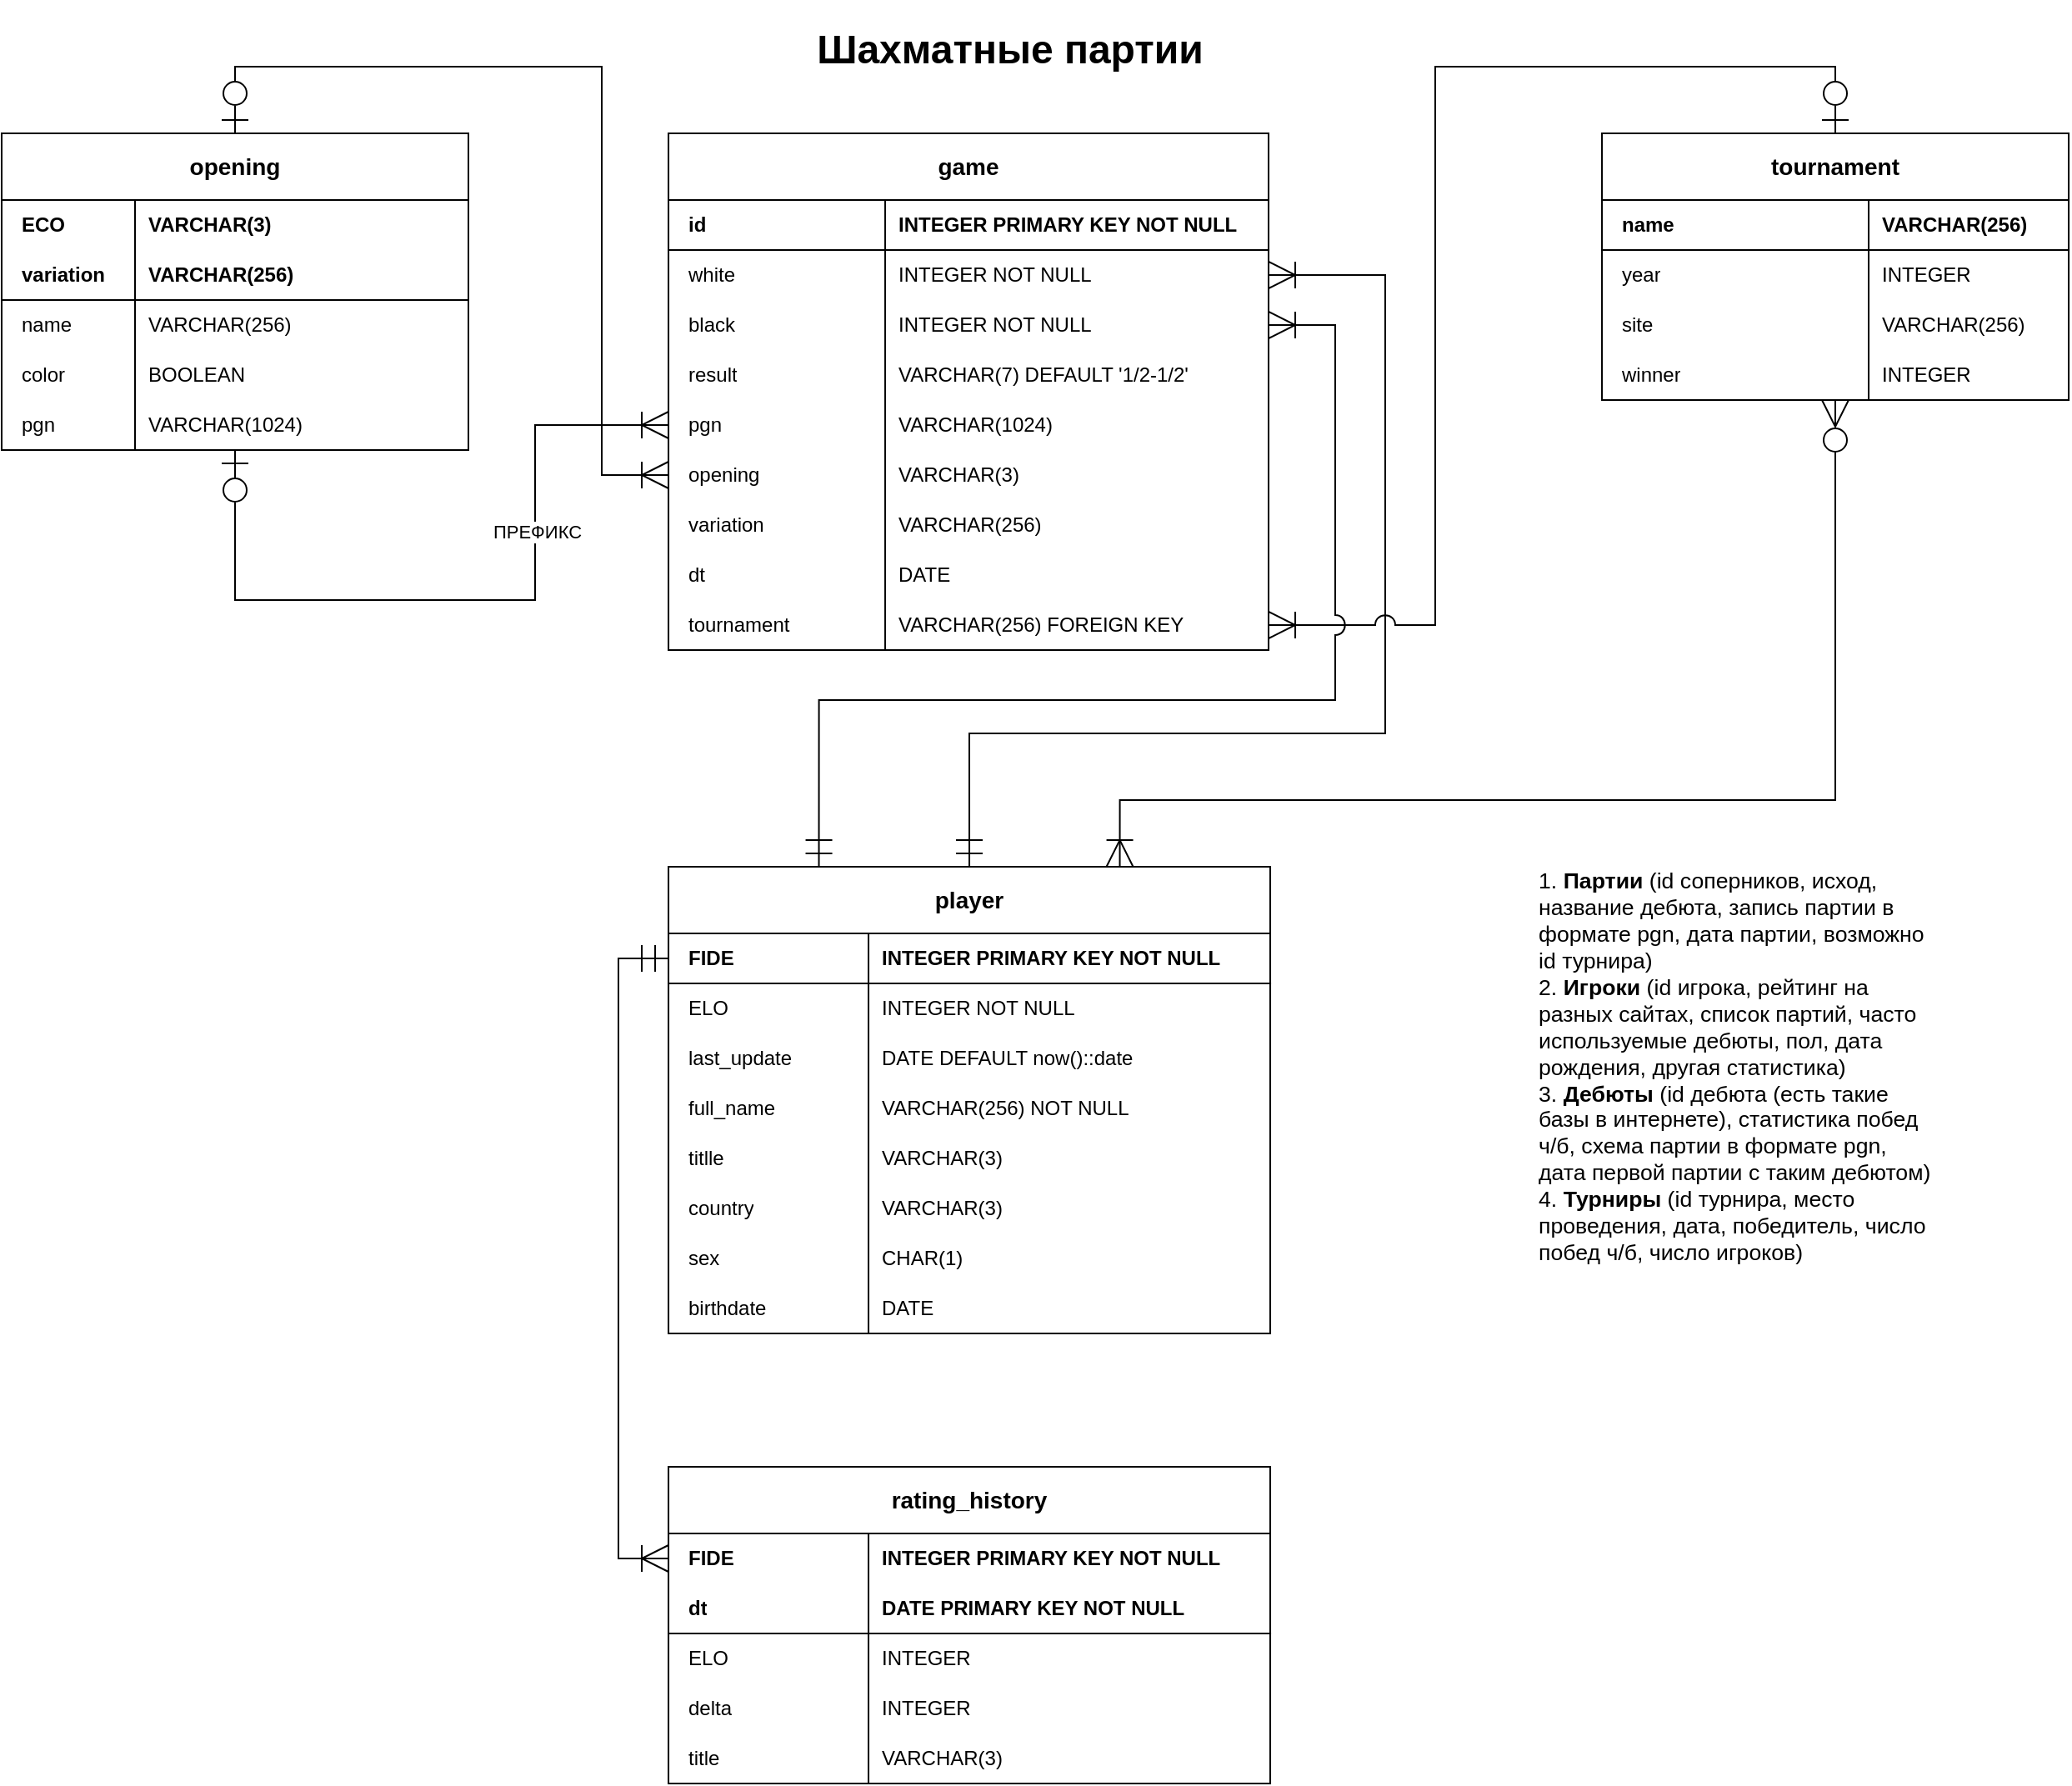 <mxfile version="21.1.4" type="github" pages="3">
  <diagram id="hXEc9uFRFZeJ72Es5wE9" name="ДО НОРМАЛИЗАЦИИ">
    <mxGraphModel dx="2213" dy="831" grid="1" gridSize="10" guides="1" tooltips="1" connect="1" arrows="1" fold="1" page="1" pageScale="1" pageWidth="827" pageHeight="1169" math="0" shadow="0">
      <root>
        <mxCell id="0" />
        <mxCell id="1" parent="0" />
        <mxCell id="HjLyGWs9Ij-Hfzs7LOb7-2" value="&lt;span style=&quot;font-size: 10pt; font-family: Arial;&quot; data-sheets-userformat=&quot;{&amp;quot;2&amp;quot;:513,&amp;quot;3&amp;quot;:{&amp;quot;1&amp;quot;:0},&amp;quot;12&amp;quot;:0}&quot; data-sheets-value=&quot;{&amp;quot;1&amp;quot;:2,&amp;quot;2&amp;quot;:&amp;quot;1. Партии (id соперников, исход, название дебюта, запись партии в формате pgn, дата партии, возможно id турнира)\n2. Игроки (id игрока, рейтинг на разных сайтах, список партий, часто используемые дебюты, пол, дата рождения, другая статистика)\n3. Дебюты (id дебюта (есть такие базы в интернете), статистика побед ч/б, схема партии в формате pgn, дата первой партии с таким дебютом)\n4. Турниры (id турнира, место проведения, дата, победитель, число побед ч/б, число игроков)\nВ интернете поиск по таким б.д. обычно осуществляется через префикс партии (первые несколько ходов) с последующей фильтрацией по рейтингу игроков, исходу партии и наиболее частым продолжениям.&amp;quot;}&quot;&gt;1. &lt;b&gt;Партии&lt;/b&gt; (id соперников, исход, название дебюта, запись партии в формате pgn, дата партии, возможно id турнира)&lt;br&gt;2. &lt;b&gt;Игроки&lt;/b&gt; (id игрока, рейтинг на разных сайтах, список партий, часто используемые дебюты, пол, дата рождения, другая статистика)&lt;br&gt;3. &lt;b&gt;Дебюты&lt;/b&gt; (id дебюта (есть такие базы в интернете), статистика побед ч/б, схема партии в формате pgn, дата первой партии с таким дебютом)&lt;br&gt;4. &lt;b&gt;Турниры&lt;/b&gt; (id турнира, место проведения, дата, победитель, число побед ч/б, число игроков)&lt;br&gt;&lt;/span&gt;" style="text;html=1;strokeColor=none;fillColor=none;align=left;verticalAlign=middle;whiteSpace=wrap;rounded=0;" parent="1" vertex="1">
          <mxGeometry x="320" y="520" width="240" height="240" as="geometry" />
        </mxCell>
        <mxCell id="w5z0cYUnkj3_R-q4RMjR-53" value="game" style="shape=table;startSize=40;container=1;collapsible=1;childLayout=tableLayout;fixedRows=1;rowLines=0;fontStyle=1;align=center;resizeLast=1;html=1;whiteSpace=wrap;columnLines=1;swimlaneHead=1;swimlaneBody=1;horizontal=1;resizeLastRow=0;right=1;left=1;bottom=1;top=1;dropTarget=1;pointerEvents=1;rotatable=1;fixDash=0;fontSize=14;" parent="1" vertex="1">
          <mxGeometry x="-199.98" y="80" width="360" height="310" as="geometry">
            <mxRectangle x="80" y="320" width="70" height="30" as="alternateBounds" />
          </mxGeometry>
        </mxCell>
        <mxCell id="w5z0cYUnkj3_R-q4RMjR-114" value="" style="shape=tableRow;horizontal=0;startSize=0;swimlaneHead=0;swimlaneBody=0;fillColor=none;collapsible=0;dropTarget=0;points=[[0,0.5],[1,0.5]];portConstraint=eastwest;top=0;left=0;right=0;bottom=1;html=1;swimlaneLine=1;fontStyle=1" parent="w5z0cYUnkj3_R-q4RMjR-53" vertex="1">
          <mxGeometry y="40" width="360" height="30" as="geometry" />
        </mxCell>
        <mxCell id="w5z0cYUnkj3_R-q4RMjR-115" value="id" style="shape=partialRectangle;connectable=0;fillColor=none;top=0;left=0;bottom=0;right=0;editable=1;overflow=hidden;html=1;whiteSpace=wrap;strokeColor=default;align=left;spacingLeft=10;fontStyle=1" parent="w5z0cYUnkj3_R-q4RMjR-114" vertex="1">
          <mxGeometry width="130" height="30" as="geometry">
            <mxRectangle width="130" height="30" as="alternateBounds" />
          </mxGeometry>
        </mxCell>
        <mxCell id="w5z0cYUnkj3_R-q4RMjR-116" value="INTEGER PRIMARY KEY NOT NULL&amp;nbsp;" style="shape=partialRectangle;connectable=0;fillColor=none;top=0;left=0;bottom=0;right=0;align=left;spacingLeft=6;overflow=hidden;html=1;whiteSpace=wrap;fontStyle=1" parent="w5z0cYUnkj3_R-q4RMjR-114" vertex="1">
          <mxGeometry x="130" width="230" height="30" as="geometry">
            <mxRectangle width="230" height="30" as="alternateBounds" />
          </mxGeometry>
        </mxCell>
        <mxCell id="w5z0cYUnkj3_R-q4RMjR-60" value="" style="shape=tableRow;horizontal=0;startSize=0;swimlaneHead=0;swimlaneBody=0;fillColor=none;collapsible=0;dropTarget=0;points=[[0,0.5],[1,0.5]];portConstraint=eastwest;top=0;left=0;right=0;bottom=0;html=1;swimlaneLine=1;fontStyle=1" parent="w5z0cYUnkj3_R-q4RMjR-53" vertex="1">
          <mxGeometry y="70" width="360" height="30" as="geometry" />
        </mxCell>
        <mxCell id="w5z0cYUnkj3_R-q4RMjR-61" value="white" style="shape=partialRectangle;connectable=0;fillColor=none;top=0;left=0;bottom=0;right=0;editable=1;overflow=hidden;html=1;whiteSpace=wrap;strokeColor=default;align=left;spacingLeft=10;fontStyle=0" parent="w5z0cYUnkj3_R-q4RMjR-60" vertex="1">
          <mxGeometry width="130" height="30" as="geometry">
            <mxRectangle width="130" height="30" as="alternateBounds" />
          </mxGeometry>
        </mxCell>
        <mxCell id="w5z0cYUnkj3_R-q4RMjR-62" value="INTEGER NOT NULL" style="shape=partialRectangle;connectable=0;fillColor=none;top=0;left=0;bottom=0;right=0;align=left;spacingLeft=6;overflow=hidden;html=1;whiteSpace=wrap;fontStyle=0" parent="w5z0cYUnkj3_R-q4RMjR-60" vertex="1">
          <mxGeometry x="130" width="230" height="30" as="geometry">
            <mxRectangle width="230" height="30" as="alternateBounds" />
          </mxGeometry>
        </mxCell>
        <mxCell id="w5z0cYUnkj3_R-q4RMjR-57" value="" style="shape=tableRow;horizontal=0;startSize=0;swimlaneHead=0;swimlaneBody=0;fillColor=none;collapsible=0;dropTarget=0;points=[[0,0.5],[1,0.5]];portConstraint=eastwest;top=0;left=0;right=0;bottom=0;html=1;swimlaneLine=1;shadow=0;" parent="w5z0cYUnkj3_R-q4RMjR-53" vertex="1">
          <mxGeometry y="100" width="360" height="30" as="geometry" />
        </mxCell>
        <mxCell id="w5z0cYUnkj3_R-q4RMjR-58" value="black" style="shape=partialRectangle;connectable=0;fillColor=none;top=0;left=0;bottom=0;right=0;fontStyle=0;overflow=hidden;html=1;whiteSpace=wrap;align=left;spacingLeft=10;" parent="w5z0cYUnkj3_R-q4RMjR-57" vertex="1">
          <mxGeometry width="130" height="30" as="geometry">
            <mxRectangle width="130" height="30" as="alternateBounds" />
          </mxGeometry>
        </mxCell>
        <mxCell id="w5z0cYUnkj3_R-q4RMjR-59" value="INTEGER NOT NULL" style="shape=partialRectangle;connectable=0;fillColor=none;top=0;left=0;bottom=0;right=0;align=left;spacingLeft=6;fontStyle=0;overflow=hidden;html=1;whiteSpace=wrap;" parent="w5z0cYUnkj3_R-q4RMjR-57" vertex="1">
          <mxGeometry x="130" width="230" height="30" as="geometry">
            <mxRectangle width="230" height="30" as="alternateBounds" />
          </mxGeometry>
        </mxCell>
        <mxCell id="w5z0cYUnkj3_R-q4RMjR-54" value="" style="shape=tableRow;horizontal=0;startSize=0;swimlaneHead=0;swimlaneBody=0;fillColor=none;collapsible=0;dropTarget=0;points=[[0,0.5],[1,0.5]];portConstraint=eastwest;top=0;left=0;right=0;bottom=0;html=1;" parent="w5z0cYUnkj3_R-q4RMjR-53" vertex="1">
          <mxGeometry y="130" width="360" height="30" as="geometry" />
        </mxCell>
        <mxCell id="w5z0cYUnkj3_R-q4RMjR-55" value="result" style="shape=partialRectangle;connectable=0;fillColor=none;top=0;left=0;bottom=0;right=0;fontStyle=0;overflow=hidden;html=1;whiteSpace=wrap;align=left;spacingLeft=10;" parent="w5z0cYUnkj3_R-q4RMjR-54" vertex="1">
          <mxGeometry width="130" height="30" as="geometry">
            <mxRectangle width="130" height="30" as="alternateBounds" />
          </mxGeometry>
        </mxCell>
        <mxCell id="w5z0cYUnkj3_R-q4RMjR-56" value="VARCHAR(7) DEFAULT &#39;1/2-1/2&#39;" style="shape=partialRectangle;connectable=0;fillColor=none;top=0;left=0;bottom=0;right=0;align=left;spacingLeft=6;fontStyle=0;overflow=hidden;html=1;whiteSpace=wrap;" parent="w5z0cYUnkj3_R-q4RMjR-54" vertex="1">
          <mxGeometry x="130" width="230" height="30" as="geometry">
            <mxRectangle width="230" height="30" as="alternateBounds" />
          </mxGeometry>
        </mxCell>
        <mxCell id="w5z0cYUnkj3_R-q4RMjR-63" value="" style="shape=tableRow;horizontal=0;startSize=0;swimlaneHead=0;swimlaneBody=0;fillColor=none;collapsible=0;dropTarget=0;points=[[0,0.5],[1,0.5]];portConstraint=eastwest;top=0;left=0;right=0;bottom=0;html=1;" parent="w5z0cYUnkj3_R-q4RMjR-53" vertex="1">
          <mxGeometry y="160" width="360" height="30" as="geometry" />
        </mxCell>
        <mxCell id="w5z0cYUnkj3_R-q4RMjR-64" value="pgn" style="shape=partialRectangle;connectable=0;fillColor=none;top=0;left=0;bottom=0;right=0;editable=1;overflow=hidden;html=1;whiteSpace=wrap;fontStyle=0;align=left;spacingLeft=10;" parent="w5z0cYUnkj3_R-q4RMjR-63" vertex="1">
          <mxGeometry width="130" height="30" as="geometry">
            <mxRectangle width="130" height="30" as="alternateBounds" />
          </mxGeometry>
        </mxCell>
        <mxCell id="w5z0cYUnkj3_R-q4RMjR-65" value="VARCHAR(1024)" style="shape=partialRectangle;connectable=0;fillColor=none;top=0;left=0;bottom=0;right=0;align=left;spacingLeft=6;overflow=hidden;html=1;whiteSpace=wrap;" parent="w5z0cYUnkj3_R-q4RMjR-63" vertex="1">
          <mxGeometry x="130" width="230" height="30" as="geometry">
            <mxRectangle width="230" height="30" as="alternateBounds" />
          </mxGeometry>
        </mxCell>
        <mxCell id="w5z0cYUnkj3_R-q4RMjR-111" value="" style="shape=tableRow;horizontal=0;startSize=0;swimlaneHead=0;swimlaneBody=0;fillColor=none;collapsible=0;dropTarget=0;points=[[0,0.5],[1,0.5]];portConstraint=eastwest;top=0;left=0;right=0;bottom=0;" parent="w5z0cYUnkj3_R-q4RMjR-53" vertex="1">
          <mxGeometry y="190" width="360" height="30" as="geometry" />
        </mxCell>
        <mxCell id="w5z0cYUnkj3_R-q4RMjR-112" value="opening" style="shape=partialRectangle;connectable=0;fillColor=none;top=0;left=0;bottom=0;right=0;fontStyle=0;overflow=hidden;whiteSpace=wrap;html=1;align=left;spacingLeft=10;" parent="w5z0cYUnkj3_R-q4RMjR-111" vertex="1">
          <mxGeometry width="130" height="30" as="geometry">
            <mxRectangle width="130" height="30" as="alternateBounds" />
          </mxGeometry>
        </mxCell>
        <mxCell id="w5z0cYUnkj3_R-q4RMjR-113" value="VARCHAR(3)" style="shape=partialRectangle;connectable=0;fillColor=none;top=0;left=0;bottom=0;right=0;align=left;spacingLeft=6;fontStyle=0;overflow=hidden;whiteSpace=wrap;html=1;" parent="w5z0cYUnkj3_R-q4RMjR-111" vertex="1">
          <mxGeometry x="130" width="230" height="30" as="geometry">
            <mxRectangle width="230" height="30" as="alternateBounds" />
          </mxGeometry>
        </mxCell>
        <mxCell id="lDPyzVpOCBxla5uYVsQa-22" value="" style="shape=tableRow;horizontal=0;startSize=0;swimlaneHead=0;swimlaneBody=0;fillColor=none;collapsible=0;dropTarget=0;points=[[0,0.5],[1,0.5]];portConstraint=eastwest;top=0;left=0;right=0;bottom=0;" parent="w5z0cYUnkj3_R-q4RMjR-53" vertex="1">
          <mxGeometry y="220" width="360" height="30" as="geometry" />
        </mxCell>
        <mxCell id="lDPyzVpOCBxla5uYVsQa-23" value="variation" style="shape=partialRectangle;connectable=0;fillColor=none;top=0;left=0;bottom=0;right=0;fontStyle=0;overflow=hidden;whiteSpace=wrap;html=1;align=left;spacingLeft=10;" parent="lDPyzVpOCBxla5uYVsQa-22" vertex="1">
          <mxGeometry width="130" height="30" as="geometry">
            <mxRectangle width="130" height="30" as="alternateBounds" />
          </mxGeometry>
        </mxCell>
        <mxCell id="lDPyzVpOCBxla5uYVsQa-24" value="VARCHAR(256)" style="shape=partialRectangle;connectable=0;fillColor=none;top=0;left=0;bottom=0;right=0;align=left;spacingLeft=6;fontStyle=0;overflow=hidden;whiteSpace=wrap;html=1;" parent="lDPyzVpOCBxla5uYVsQa-22" vertex="1">
          <mxGeometry x="130" width="230" height="30" as="geometry">
            <mxRectangle width="230" height="30" as="alternateBounds" />
          </mxGeometry>
        </mxCell>
        <mxCell id="w5z0cYUnkj3_R-q4RMjR-96" value="" style="shape=tableRow;horizontal=0;startSize=0;swimlaneHead=0;swimlaneBody=0;fillColor=none;collapsible=0;dropTarget=0;points=[[0,0.5],[1,0.5]];portConstraint=eastwest;top=0;left=0;right=0;bottom=0;" parent="w5z0cYUnkj3_R-q4RMjR-53" vertex="1">
          <mxGeometry y="250" width="360" height="30" as="geometry" />
        </mxCell>
        <mxCell id="w5z0cYUnkj3_R-q4RMjR-97" value="dt" style="shape=partialRectangle;connectable=0;fillColor=none;top=0;left=0;bottom=0;right=0;fontStyle=0;overflow=hidden;whiteSpace=wrap;html=1;align=left;spacingLeft=10;" parent="w5z0cYUnkj3_R-q4RMjR-96" vertex="1">
          <mxGeometry width="130" height="30" as="geometry">
            <mxRectangle width="130" height="30" as="alternateBounds" />
          </mxGeometry>
        </mxCell>
        <mxCell id="w5z0cYUnkj3_R-q4RMjR-98" value="DATE" style="shape=partialRectangle;connectable=0;fillColor=none;top=0;left=0;bottom=0;right=0;align=left;spacingLeft=6;fontStyle=0;overflow=hidden;whiteSpace=wrap;html=1;" parent="w5z0cYUnkj3_R-q4RMjR-96" vertex="1">
          <mxGeometry x="130" width="230" height="30" as="geometry">
            <mxRectangle width="230" height="30" as="alternateBounds" />
          </mxGeometry>
        </mxCell>
        <mxCell id="w5z0cYUnkj3_R-q4RMjR-108" value="" style="shape=tableRow;horizontal=0;startSize=0;swimlaneHead=0;swimlaneBody=0;fillColor=none;collapsible=0;dropTarget=0;points=[[0,0.5],[1,0.5]];portConstraint=eastwest;top=0;left=0;right=0;bottom=0;" parent="w5z0cYUnkj3_R-q4RMjR-53" vertex="1">
          <mxGeometry y="280" width="360" height="30" as="geometry" />
        </mxCell>
        <mxCell id="w5z0cYUnkj3_R-q4RMjR-109" value="tournament" style="shape=partialRectangle;connectable=0;fillColor=none;top=0;left=0;bottom=0;right=0;fontStyle=0;overflow=hidden;whiteSpace=wrap;html=1;align=left;spacingLeft=10;" parent="w5z0cYUnkj3_R-q4RMjR-108" vertex="1">
          <mxGeometry width="130" height="30" as="geometry">
            <mxRectangle width="130" height="30" as="alternateBounds" />
          </mxGeometry>
        </mxCell>
        <mxCell id="w5z0cYUnkj3_R-q4RMjR-110" value="VARCHAR(256) FOREIGN KEY&amp;nbsp;" style="shape=partialRectangle;connectable=0;fillColor=none;top=0;left=0;bottom=0;right=0;align=left;spacingLeft=6;fontStyle=0;overflow=hidden;whiteSpace=wrap;html=1;" parent="w5z0cYUnkj3_R-q4RMjR-108" vertex="1">
          <mxGeometry x="130" width="230" height="30" as="geometry">
            <mxRectangle width="230" height="30" as="alternateBounds" />
          </mxGeometry>
        </mxCell>
        <mxCell id="w5z0cYUnkj3_R-q4RMjR-145" value="player" style="shape=table;startSize=40;container=1;collapsible=1;childLayout=tableLayout;fixedRows=1;rowLines=0;fontStyle=1;align=center;resizeLast=1;html=1;whiteSpace=wrap;columnLines=1;swimlaneHead=1;swimlaneBody=1;horizontal=1;resizeLastRow=0;right=1;left=1;bottom=1;top=1;dropTarget=1;pointerEvents=1;rotatable=1;fixDash=0;fontSize=14;" parent="1" vertex="1">
          <mxGeometry x="-199.98" y="520" width="361" height="280" as="geometry">
            <mxRectangle x="80" y="320" width="70" height="30" as="alternateBounds" />
          </mxGeometry>
        </mxCell>
        <mxCell id="w5z0cYUnkj3_R-q4RMjR-146" value="" style="shape=tableRow;horizontal=0;startSize=0;swimlaneHead=0;swimlaneBody=0;fillColor=none;collapsible=0;dropTarget=0;points=[[0,0.5],[1,0.5]];portConstraint=eastwest;top=0;left=0;right=0;bottom=1;html=1;swimlaneLine=1;fontStyle=1" parent="w5z0cYUnkj3_R-q4RMjR-145" vertex="1">
          <mxGeometry y="40" width="361" height="30" as="geometry" />
        </mxCell>
        <mxCell id="w5z0cYUnkj3_R-q4RMjR-147" value="FIDE" style="shape=partialRectangle;connectable=0;fillColor=none;top=0;left=0;bottom=0;right=0;editable=1;overflow=hidden;html=1;whiteSpace=wrap;strokeColor=default;align=left;spacingLeft=10;fontStyle=1" parent="w5z0cYUnkj3_R-q4RMjR-146" vertex="1">
          <mxGeometry width="120" height="30" as="geometry">
            <mxRectangle width="120" height="30" as="alternateBounds" />
          </mxGeometry>
        </mxCell>
        <mxCell id="w5z0cYUnkj3_R-q4RMjR-148" value="INTEGER PRIMARY KEY NOT NULL" style="shape=partialRectangle;connectable=0;fillColor=none;top=0;left=0;bottom=0;right=0;align=left;spacingLeft=6;overflow=hidden;html=1;whiteSpace=wrap;fontStyle=1" parent="w5z0cYUnkj3_R-q4RMjR-146" vertex="1">
          <mxGeometry x="120" width="241" height="30" as="geometry">
            <mxRectangle width="241" height="30" as="alternateBounds" />
          </mxGeometry>
        </mxCell>
        <mxCell id="w5z0cYUnkj3_R-q4RMjR-149" value="" style="shape=tableRow;horizontal=0;startSize=0;swimlaneHead=0;swimlaneBody=0;fillColor=none;collapsible=0;dropTarget=0;points=[[0,0.5],[1,0.5]];portConstraint=eastwest;top=0;left=0;right=0;bottom=0;html=1;swimlaneLine=1;fontStyle=1" parent="w5z0cYUnkj3_R-q4RMjR-145" vertex="1">
          <mxGeometry y="70" width="361" height="30" as="geometry" />
        </mxCell>
        <mxCell id="w5z0cYUnkj3_R-q4RMjR-150" value="ELO" style="shape=partialRectangle;connectable=0;fillColor=none;top=0;left=0;bottom=0;right=0;editable=1;overflow=hidden;html=1;whiteSpace=wrap;strokeColor=default;align=left;spacingLeft=10;fontStyle=0" parent="w5z0cYUnkj3_R-q4RMjR-149" vertex="1">
          <mxGeometry width="120" height="30" as="geometry">
            <mxRectangle width="120" height="30" as="alternateBounds" />
          </mxGeometry>
        </mxCell>
        <mxCell id="w5z0cYUnkj3_R-q4RMjR-151" value="INTEGER NOT NULL" style="shape=partialRectangle;connectable=0;fillColor=none;top=0;left=0;bottom=0;right=0;align=left;spacingLeft=6;overflow=hidden;html=1;whiteSpace=wrap;fontStyle=0" parent="w5z0cYUnkj3_R-q4RMjR-149" vertex="1">
          <mxGeometry x="120" width="241" height="30" as="geometry">
            <mxRectangle width="241" height="30" as="alternateBounds" />
          </mxGeometry>
        </mxCell>
        <mxCell id="lDPyzVpOCBxla5uYVsQa-101" value="" style="shape=tableRow;horizontal=0;startSize=0;swimlaneHead=0;swimlaneBody=0;fillColor=none;collapsible=0;dropTarget=0;points=[[0,0.5],[1,0.5]];portConstraint=eastwest;top=0;left=0;right=0;bottom=0;html=1;swimlaneLine=1;fontStyle=1" parent="w5z0cYUnkj3_R-q4RMjR-145" vertex="1">
          <mxGeometry y="100" width="361" height="30" as="geometry" />
        </mxCell>
        <mxCell id="lDPyzVpOCBxla5uYVsQa-102" value="last_update" style="shape=partialRectangle;connectable=0;fillColor=none;top=0;left=0;bottom=0;right=0;editable=1;overflow=hidden;html=1;whiteSpace=wrap;strokeColor=default;align=left;spacingLeft=10;fontStyle=0" parent="lDPyzVpOCBxla5uYVsQa-101" vertex="1">
          <mxGeometry width="120" height="30" as="geometry">
            <mxRectangle width="120" height="30" as="alternateBounds" />
          </mxGeometry>
        </mxCell>
        <mxCell id="lDPyzVpOCBxla5uYVsQa-103" value="DATE DEFAULT now()::date" style="shape=partialRectangle;connectable=0;fillColor=none;top=0;left=0;bottom=0;right=0;align=left;spacingLeft=6;overflow=hidden;html=1;whiteSpace=wrap;fontStyle=0" parent="lDPyzVpOCBxla5uYVsQa-101" vertex="1">
          <mxGeometry x="120" width="241" height="30" as="geometry">
            <mxRectangle width="241" height="30" as="alternateBounds" />
          </mxGeometry>
        </mxCell>
        <mxCell id="lDPyzVpOCBxla5uYVsQa-50" value="" style="shape=tableRow;horizontal=0;startSize=0;swimlaneHead=0;swimlaneBody=0;fillColor=none;collapsible=0;dropTarget=0;points=[[0,0.5],[1,0.5]];portConstraint=eastwest;top=0;left=0;right=0;bottom=0;html=1;swimlaneLine=1;fontStyle=1" parent="w5z0cYUnkj3_R-q4RMjR-145" vertex="1">
          <mxGeometry y="130" width="361" height="30" as="geometry" />
        </mxCell>
        <mxCell id="lDPyzVpOCBxla5uYVsQa-51" value="full_name" style="shape=partialRectangle;connectable=0;fillColor=none;top=0;left=0;bottom=0;right=0;editable=1;overflow=hidden;html=1;whiteSpace=wrap;strokeColor=default;align=left;spacingLeft=10;fontStyle=0" parent="lDPyzVpOCBxla5uYVsQa-50" vertex="1">
          <mxGeometry width="120" height="30" as="geometry">
            <mxRectangle width="120" height="30" as="alternateBounds" />
          </mxGeometry>
        </mxCell>
        <mxCell id="lDPyzVpOCBxla5uYVsQa-52" value="VARCHAR(256) NOT NULL" style="shape=partialRectangle;connectable=0;fillColor=none;top=0;left=0;bottom=0;right=0;align=left;spacingLeft=6;overflow=hidden;html=1;whiteSpace=wrap;fontStyle=0" parent="lDPyzVpOCBxla5uYVsQa-50" vertex="1">
          <mxGeometry x="120" width="241" height="30" as="geometry">
            <mxRectangle width="241" height="30" as="alternateBounds" />
          </mxGeometry>
        </mxCell>
        <mxCell id="TcaioLGynU6vTI_bsY6h-23" value="" style="shape=tableRow;horizontal=0;startSize=0;swimlaneHead=0;swimlaneBody=0;fillColor=none;collapsible=0;dropTarget=0;points=[[0,0.5],[1,0.5]];portConstraint=eastwest;top=0;left=0;right=0;bottom=0;html=1;swimlaneLine=1;fontStyle=1" parent="w5z0cYUnkj3_R-q4RMjR-145" vertex="1">
          <mxGeometry y="160" width="361" height="30" as="geometry" />
        </mxCell>
        <mxCell id="TcaioLGynU6vTI_bsY6h-24" value="titlle" style="shape=partialRectangle;connectable=0;fillColor=none;top=0;left=0;bottom=0;right=0;editable=1;overflow=hidden;html=1;whiteSpace=wrap;strokeColor=default;align=left;spacingLeft=10;fontStyle=0" parent="TcaioLGynU6vTI_bsY6h-23" vertex="1">
          <mxGeometry width="120" height="30" as="geometry">
            <mxRectangle width="120" height="30" as="alternateBounds" />
          </mxGeometry>
        </mxCell>
        <mxCell id="TcaioLGynU6vTI_bsY6h-25" value="VARCHAR(3)" style="shape=partialRectangle;connectable=0;fillColor=none;top=0;left=0;bottom=0;right=0;align=left;spacingLeft=6;overflow=hidden;html=1;whiteSpace=wrap;fontStyle=0" parent="TcaioLGynU6vTI_bsY6h-23" vertex="1">
          <mxGeometry x="120" width="241" height="30" as="geometry">
            <mxRectangle width="241" height="30" as="alternateBounds" />
          </mxGeometry>
        </mxCell>
        <mxCell id="w5z0cYUnkj3_R-q4RMjR-152" value="" style="shape=tableRow;horizontal=0;startSize=0;swimlaneHead=0;swimlaneBody=0;fillColor=none;collapsible=0;dropTarget=0;points=[[0,0.5],[1,0.5]];portConstraint=eastwest;top=0;left=0;right=0;bottom=0;html=1;swimlaneLine=1;shadow=0;" parent="w5z0cYUnkj3_R-q4RMjR-145" vertex="1">
          <mxGeometry y="190" width="361" height="30" as="geometry" />
        </mxCell>
        <mxCell id="w5z0cYUnkj3_R-q4RMjR-153" value="country" style="shape=partialRectangle;connectable=0;fillColor=none;top=0;left=0;bottom=0;right=0;fontStyle=0;overflow=hidden;html=1;whiteSpace=wrap;align=left;spacingLeft=10;" parent="w5z0cYUnkj3_R-q4RMjR-152" vertex="1">
          <mxGeometry width="120" height="30" as="geometry">
            <mxRectangle width="120" height="30" as="alternateBounds" />
          </mxGeometry>
        </mxCell>
        <mxCell id="w5z0cYUnkj3_R-q4RMjR-154" value="VARCHAR(3)" style="shape=partialRectangle;connectable=0;fillColor=none;top=0;left=0;bottom=0;right=0;align=left;spacingLeft=6;fontStyle=0;overflow=hidden;html=1;whiteSpace=wrap;" parent="w5z0cYUnkj3_R-q4RMjR-152" vertex="1">
          <mxGeometry x="120" width="241" height="30" as="geometry">
            <mxRectangle width="241" height="30" as="alternateBounds" />
          </mxGeometry>
        </mxCell>
        <mxCell id="w5z0cYUnkj3_R-q4RMjR-155" value="" style="shape=tableRow;horizontal=0;startSize=0;swimlaneHead=0;swimlaneBody=0;fillColor=none;collapsible=0;dropTarget=0;points=[[0,0.5],[1,0.5]];portConstraint=eastwest;top=0;left=0;right=0;bottom=0;html=1;" parent="w5z0cYUnkj3_R-q4RMjR-145" vertex="1">
          <mxGeometry y="220" width="361" height="30" as="geometry" />
        </mxCell>
        <mxCell id="w5z0cYUnkj3_R-q4RMjR-156" value="sex" style="shape=partialRectangle;connectable=0;fillColor=none;top=0;left=0;bottom=0;right=0;fontStyle=0;overflow=hidden;html=1;whiteSpace=wrap;align=left;spacingLeft=10;" parent="w5z0cYUnkj3_R-q4RMjR-155" vertex="1">
          <mxGeometry width="120" height="30" as="geometry">
            <mxRectangle width="120" height="30" as="alternateBounds" />
          </mxGeometry>
        </mxCell>
        <mxCell id="w5z0cYUnkj3_R-q4RMjR-157" value="CHAR(1)" style="shape=partialRectangle;connectable=0;fillColor=none;top=0;left=0;bottom=0;right=0;align=left;spacingLeft=6;fontStyle=0;overflow=hidden;html=1;whiteSpace=wrap;" parent="w5z0cYUnkj3_R-q4RMjR-155" vertex="1">
          <mxGeometry x="120" width="241" height="30" as="geometry">
            <mxRectangle width="241" height="30" as="alternateBounds" />
          </mxGeometry>
        </mxCell>
        <mxCell id="qOzhW6Tp309PyuNfBAnE-4" value="" style="shape=tableRow;horizontal=0;startSize=0;swimlaneHead=0;swimlaneBody=0;fillColor=none;collapsible=0;dropTarget=0;points=[[0,0.5],[1,0.5]];portConstraint=eastwest;top=0;left=0;right=0;bottom=0;html=1;" parent="w5z0cYUnkj3_R-q4RMjR-145" vertex="1">
          <mxGeometry y="250" width="361" height="30" as="geometry" />
        </mxCell>
        <mxCell id="qOzhW6Tp309PyuNfBAnE-5" value="birthdate" style="shape=partialRectangle;connectable=0;fillColor=none;top=0;left=0;bottom=0;right=0;fontStyle=0;overflow=hidden;html=1;whiteSpace=wrap;align=left;spacingLeft=10;" parent="qOzhW6Tp309PyuNfBAnE-4" vertex="1">
          <mxGeometry width="120" height="30" as="geometry">
            <mxRectangle width="120" height="30" as="alternateBounds" />
          </mxGeometry>
        </mxCell>
        <mxCell id="qOzhW6Tp309PyuNfBAnE-6" value="DATE" style="shape=partialRectangle;connectable=0;fillColor=none;top=0;left=0;bottom=0;right=0;align=left;spacingLeft=6;fontStyle=0;overflow=hidden;html=1;whiteSpace=wrap;" parent="qOzhW6Tp309PyuNfBAnE-4" vertex="1">
          <mxGeometry x="120" width="241" height="30" as="geometry">
            <mxRectangle width="241" height="30" as="alternateBounds" />
          </mxGeometry>
        </mxCell>
        <mxCell id="w5z0cYUnkj3_R-q4RMjR-179" value="opening" style="shape=table;startSize=40;container=1;collapsible=1;childLayout=tableLayout;fixedRows=1;rowLines=0;fontStyle=1;align=center;resizeLast=1;html=1;whiteSpace=wrap;columnLines=1;swimlaneHead=1;swimlaneBody=1;horizontal=1;resizeLastRow=0;right=1;left=1;bottom=1;top=1;dropTarget=1;pointerEvents=1;rotatable=1;fixDash=0;fontSize=14;" parent="1" vertex="1">
          <mxGeometry x="-600" y="80" width="280" height="190" as="geometry">
            <mxRectangle x="80" y="320" width="70" height="30" as="alternateBounds" />
          </mxGeometry>
        </mxCell>
        <mxCell id="lDPyzVpOCBxla5uYVsQa-19" value="" style="shape=tableRow;horizontal=0;startSize=0;swimlaneHead=0;swimlaneBody=0;fillColor=none;collapsible=0;dropTarget=0;points=[[0,0.5],[1,0.5]];portConstraint=eastwest;top=0;left=0;right=0;bottom=0;html=1;swimlaneLine=1;fontStyle=1" parent="w5z0cYUnkj3_R-q4RMjR-179" vertex="1">
          <mxGeometry y="40" width="280" height="30" as="geometry" />
        </mxCell>
        <mxCell id="lDPyzVpOCBxla5uYVsQa-20" value="ECO" style="shape=partialRectangle;connectable=0;fillColor=none;top=0;left=0;bottom=0;right=0;editable=1;overflow=hidden;html=1;whiteSpace=wrap;strokeColor=default;align=left;spacingLeft=10;fontStyle=1" parent="lDPyzVpOCBxla5uYVsQa-19" vertex="1">
          <mxGeometry width="80" height="30" as="geometry">
            <mxRectangle width="80" height="30" as="alternateBounds" />
          </mxGeometry>
        </mxCell>
        <mxCell id="lDPyzVpOCBxla5uYVsQa-21" value="VARCHAR(3)" style="shape=partialRectangle;connectable=0;fillColor=none;top=0;left=0;bottom=0;right=0;align=left;spacingLeft=6;overflow=hidden;html=1;whiteSpace=wrap;fontStyle=1" parent="lDPyzVpOCBxla5uYVsQa-19" vertex="1">
          <mxGeometry x="80" width="200" height="30" as="geometry">
            <mxRectangle width="200" height="30" as="alternateBounds" />
          </mxGeometry>
        </mxCell>
        <mxCell id="w5z0cYUnkj3_R-q4RMjR-180" value="" style="shape=tableRow;horizontal=0;startSize=0;swimlaneHead=0;swimlaneBody=0;fillColor=none;collapsible=0;dropTarget=0;points=[[0,0.5],[1,0.5]];portConstraint=eastwest;top=0;left=0;right=0;bottom=1;html=1;swimlaneLine=1;fontStyle=1" parent="w5z0cYUnkj3_R-q4RMjR-179" vertex="1">
          <mxGeometry y="70" width="280" height="30" as="geometry" />
        </mxCell>
        <mxCell id="w5z0cYUnkj3_R-q4RMjR-181" value="variation" style="shape=partialRectangle;connectable=0;fillColor=none;top=0;left=0;bottom=0;right=0;editable=1;overflow=hidden;html=1;whiteSpace=wrap;strokeColor=default;align=left;spacingLeft=10;fontStyle=1" parent="w5z0cYUnkj3_R-q4RMjR-180" vertex="1">
          <mxGeometry width="80" height="30" as="geometry">
            <mxRectangle width="80" height="30" as="alternateBounds" />
          </mxGeometry>
        </mxCell>
        <mxCell id="w5z0cYUnkj3_R-q4RMjR-182" value="VARCHAR(256)" style="shape=partialRectangle;connectable=0;fillColor=none;top=0;left=0;bottom=0;right=0;align=left;spacingLeft=6;overflow=hidden;html=1;whiteSpace=wrap;fontStyle=1" parent="w5z0cYUnkj3_R-q4RMjR-180" vertex="1">
          <mxGeometry x="80" width="200" height="30" as="geometry">
            <mxRectangle width="200" height="30" as="alternateBounds" />
          </mxGeometry>
        </mxCell>
        <mxCell id="lDPyzVpOCBxla5uYVsQa-16" value="" style="shape=tableRow;horizontal=0;startSize=0;swimlaneHead=0;swimlaneBody=0;fillColor=none;collapsible=0;dropTarget=0;points=[[0,0.5],[1,0.5]];portConstraint=eastwest;top=0;left=0;right=0;bottom=0;html=1;swimlaneLine=1;fontStyle=1" parent="w5z0cYUnkj3_R-q4RMjR-179" vertex="1">
          <mxGeometry y="100" width="280" height="30" as="geometry" />
        </mxCell>
        <mxCell id="lDPyzVpOCBxla5uYVsQa-17" value="name" style="shape=partialRectangle;connectable=0;fillColor=none;top=0;left=0;bottom=0;right=0;editable=1;overflow=hidden;html=1;whiteSpace=wrap;strokeColor=default;align=left;spacingLeft=10;fontStyle=0" parent="lDPyzVpOCBxla5uYVsQa-16" vertex="1">
          <mxGeometry width="80" height="30" as="geometry">
            <mxRectangle width="80" height="30" as="alternateBounds" />
          </mxGeometry>
        </mxCell>
        <mxCell id="lDPyzVpOCBxla5uYVsQa-18" value="VARCHAR(256)" style="shape=partialRectangle;connectable=0;fillColor=none;top=0;left=0;bottom=0;right=0;align=left;spacingLeft=6;overflow=hidden;html=1;whiteSpace=wrap;fontStyle=0" parent="lDPyzVpOCBxla5uYVsQa-16" vertex="1">
          <mxGeometry x="80" width="200" height="30" as="geometry">
            <mxRectangle width="200" height="30" as="alternateBounds" />
          </mxGeometry>
        </mxCell>
        <mxCell id="w5z0cYUnkj3_R-q4RMjR-183" value="" style="shape=tableRow;horizontal=0;startSize=0;swimlaneHead=0;swimlaneBody=0;fillColor=none;collapsible=0;dropTarget=0;points=[[0,0.5],[1,0.5]];portConstraint=eastwest;top=0;left=0;right=0;bottom=0;html=1;swimlaneLine=1;fontStyle=1" parent="w5z0cYUnkj3_R-q4RMjR-179" vertex="1">
          <mxGeometry y="130" width="280" height="30" as="geometry" />
        </mxCell>
        <mxCell id="w5z0cYUnkj3_R-q4RMjR-184" value="color" style="shape=partialRectangle;connectable=0;fillColor=none;top=0;left=0;bottom=0;right=0;editable=1;overflow=hidden;html=1;whiteSpace=wrap;strokeColor=default;align=left;spacingLeft=10;fontStyle=0" parent="w5z0cYUnkj3_R-q4RMjR-183" vertex="1">
          <mxGeometry width="80" height="30" as="geometry">
            <mxRectangle width="80" height="30" as="alternateBounds" />
          </mxGeometry>
        </mxCell>
        <mxCell id="w5z0cYUnkj3_R-q4RMjR-185" value="&lt;span style=&quot;background-color: rgb(255, 255, 255);&quot;&gt;BOOLEAN&lt;/span&gt;" style="shape=partialRectangle;connectable=0;fillColor=none;top=0;left=0;bottom=0;right=0;align=left;spacingLeft=6;overflow=hidden;html=1;whiteSpace=wrap;fontStyle=0" parent="w5z0cYUnkj3_R-q4RMjR-183" vertex="1">
          <mxGeometry x="80" width="200" height="30" as="geometry">
            <mxRectangle width="200" height="30" as="alternateBounds" />
          </mxGeometry>
        </mxCell>
        <mxCell id="w5z0cYUnkj3_R-q4RMjR-195" value="" style="shape=tableRow;horizontal=0;startSize=0;swimlaneHead=0;swimlaneBody=0;fillColor=none;collapsible=0;dropTarget=0;points=[[0,0.5],[1,0.5]];portConstraint=eastwest;top=0;left=0;right=0;bottom=0;html=1;" parent="w5z0cYUnkj3_R-q4RMjR-179" vertex="1">
          <mxGeometry y="160" width="280" height="30" as="geometry" />
        </mxCell>
        <mxCell id="w5z0cYUnkj3_R-q4RMjR-196" value="pgn" style="shape=partialRectangle;connectable=0;fillColor=none;top=0;left=0;bottom=0;right=0;editable=1;overflow=hidden;html=1;whiteSpace=wrap;fontStyle=0;align=left;spacingLeft=10;" parent="w5z0cYUnkj3_R-q4RMjR-195" vertex="1">
          <mxGeometry width="80" height="30" as="geometry">
            <mxRectangle width="80" height="30" as="alternateBounds" />
          </mxGeometry>
        </mxCell>
        <mxCell id="w5z0cYUnkj3_R-q4RMjR-197" value="VARCHAR(1024)" style="shape=partialRectangle;connectable=0;fillColor=none;top=0;left=0;bottom=0;right=0;align=left;spacingLeft=6;overflow=hidden;html=1;whiteSpace=wrap;" parent="w5z0cYUnkj3_R-q4RMjR-195" vertex="1">
          <mxGeometry x="80" width="200" height="30" as="geometry">
            <mxRectangle width="200" height="30" as="alternateBounds" />
          </mxGeometry>
        </mxCell>
        <mxCell id="TcaioLGynU6vTI_bsY6h-1" value="tournament" style="shape=table;startSize=40;container=1;collapsible=1;childLayout=tableLayout;fixedRows=1;rowLines=0;fontStyle=1;align=center;resizeLast=1;html=1;whiteSpace=wrap;columnLines=1;swimlaneHead=1;swimlaneBody=1;horizontal=1;resizeLastRow=0;right=1;left=1;bottom=1;top=1;dropTarget=1;pointerEvents=1;rotatable=1;fixDash=0;fontSize=14;" parent="1" vertex="1">
          <mxGeometry x="360.02" y="80" width="280" height="160" as="geometry">
            <mxRectangle x="80" y="320" width="70" height="30" as="alternateBounds" />
          </mxGeometry>
        </mxCell>
        <mxCell id="TcaioLGynU6vTI_bsY6h-2" value="" style="shape=tableRow;horizontal=0;startSize=0;swimlaneHead=0;swimlaneBody=0;fillColor=none;collapsible=0;dropTarget=0;points=[[0,0.5],[1,0.5]];portConstraint=eastwest;top=0;left=0;right=0;bottom=1;html=1;swimlaneLine=1;fontStyle=1" parent="TcaioLGynU6vTI_bsY6h-1" vertex="1">
          <mxGeometry y="40" width="280" height="30" as="geometry" />
        </mxCell>
        <mxCell id="TcaioLGynU6vTI_bsY6h-3" value="name" style="shape=partialRectangle;connectable=0;fillColor=none;top=0;left=0;bottom=0;right=0;editable=1;overflow=hidden;html=1;whiteSpace=wrap;strokeColor=default;align=left;spacingLeft=10;fontStyle=1" parent="TcaioLGynU6vTI_bsY6h-2" vertex="1">
          <mxGeometry width="160" height="30" as="geometry">
            <mxRectangle width="160" height="30" as="alternateBounds" />
          </mxGeometry>
        </mxCell>
        <mxCell id="TcaioLGynU6vTI_bsY6h-4" value="VARCHAR(256)" style="shape=partialRectangle;connectable=0;fillColor=none;top=0;left=0;bottom=0;right=0;align=left;spacingLeft=6;overflow=hidden;html=1;whiteSpace=wrap;fontStyle=1" parent="TcaioLGynU6vTI_bsY6h-2" vertex="1">
          <mxGeometry x="160" width="120" height="30" as="geometry">
            <mxRectangle width="120" height="30" as="alternateBounds" />
          </mxGeometry>
        </mxCell>
        <mxCell id="lDPyzVpOCBxla5uYVsQa-60" value="" style="shape=tableRow;horizontal=0;startSize=0;swimlaneHead=0;swimlaneBody=0;fillColor=none;collapsible=0;dropTarget=0;points=[[0,0.5],[1,0.5]];portConstraint=eastwest;top=0;left=0;right=0;bottom=0;html=1;" parent="TcaioLGynU6vTI_bsY6h-1" vertex="1">
          <mxGeometry y="70" width="280" height="30" as="geometry" />
        </mxCell>
        <mxCell id="lDPyzVpOCBxla5uYVsQa-61" value="year" style="shape=partialRectangle;connectable=0;fillColor=none;top=0;left=0;bottom=0;right=0;fontStyle=0;overflow=hidden;html=1;whiteSpace=wrap;align=left;spacingLeft=10;" parent="lDPyzVpOCBxla5uYVsQa-60" vertex="1">
          <mxGeometry width="160" height="30" as="geometry">
            <mxRectangle width="160" height="30" as="alternateBounds" />
          </mxGeometry>
        </mxCell>
        <mxCell id="lDPyzVpOCBxla5uYVsQa-62" value="INTEGER" style="shape=partialRectangle;connectable=0;fillColor=none;top=0;left=0;bottom=0;right=0;align=left;spacingLeft=6;fontStyle=0;overflow=hidden;html=1;whiteSpace=wrap;" parent="lDPyzVpOCBxla5uYVsQa-60" vertex="1">
          <mxGeometry x="160" width="120" height="30" as="geometry">
            <mxRectangle width="120" height="30" as="alternateBounds" />
          </mxGeometry>
        </mxCell>
        <mxCell id="TcaioLGynU6vTI_bsY6h-5" value="" style="shape=tableRow;horizontal=0;startSize=0;swimlaneHead=0;swimlaneBody=0;fillColor=none;collapsible=0;dropTarget=0;points=[[0,0.5],[1,0.5]];portConstraint=eastwest;top=0;left=0;right=0;bottom=0;html=1;swimlaneLine=1;fontStyle=1" parent="TcaioLGynU6vTI_bsY6h-1" vertex="1">
          <mxGeometry y="100" width="280" height="30" as="geometry" />
        </mxCell>
        <mxCell id="TcaioLGynU6vTI_bsY6h-6" value="site" style="shape=partialRectangle;connectable=0;fillColor=none;top=0;left=0;bottom=0;right=0;editable=1;overflow=hidden;html=1;whiteSpace=wrap;strokeColor=default;align=left;spacingLeft=10;fontStyle=0" parent="TcaioLGynU6vTI_bsY6h-5" vertex="1">
          <mxGeometry width="160" height="30" as="geometry">
            <mxRectangle width="160" height="30" as="alternateBounds" />
          </mxGeometry>
        </mxCell>
        <mxCell id="TcaioLGynU6vTI_bsY6h-7" value="VARCHAR(256)" style="shape=partialRectangle;connectable=0;fillColor=none;top=0;left=0;bottom=0;right=0;align=left;spacingLeft=6;overflow=hidden;html=1;whiteSpace=wrap;fontStyle=0" parent="TcaioLGynU6vTI_bsY6h-5" vertex="1">
          <mxGeometry x="160" width="120" height="30" as="geometry">
            <mxRectangle width="120" height="30" as="alternateBounds" />
          </mxGeometry>
        </mxCell>
        <mxCell id="lDPyzVpOCBxla5uYVsQa-63" value="" style="shape=tableRow;horizontal=0;startSize=0;swimlaneHead=0;swimlaneBody=0;fillColor=none;collapsible=0;dropTarget=0;points=[[0,0.5],[1,0.5]];portConstraint=eastwest;top=0;left=0;right=0;bottom=0;html=1;" parent="TcaioLGynU6vTI_bsY6h-1" vertex="1">
          <mxGeometry y="130" width="280" height="30" as="geometry" />
        </mxCell>
        <mxCell id="lDPyzVpOCBxla5uYVsQa-64" value="winner" style="shape=partialRectangle;connectable=0;fillColor=none;top=0;left=0;bottom=0;right=0;fontStyle=0;overflow=hidden;html=1;whiteSpace=wrap;align=left;spacingLeft=10;" parent="lDPyzVpOCBxla5uYVsQa-63" vertex="1">
          <mxGeometry width="160" height="30" as="geometry">
            <mxRectangle width="160" height="30" as="alternateBounds" />
          </mxGeometry>
        </mxCell>
        <mxCell id="lDPyzVpOCBxla5uYVsQa-65" value="INTEGER" style="shape=partialRectangle;connectable=0;fillColor=none;top=0;left=0;bottom=0;right=0;align=left;spacingLeft=6;fontStyle=0;overflow=hidden;html=1;whiteSpace=wrap;" parent="lDPyzVpOCBxla5uYVsQa-63" vertex="1">
          <mxGeometry x="160" width="120" height="30" as="geometry">
            <mxRectangle width="120" height="30" as="alternateBounds" />
          </mxGeometry>
        </mxCell>
        <mxCell id="lDPyzVpOCBxla5uYVsQa-54" style="edgeStyle=orthogonalEdgeStyle;rounded=0;orthogonalLoop=1;jettySize=auto;html=1;entryX=0.5;entryY=0;entryDx=0;entryDy=0;startArrow=ERoneToMany;startFill=0;endSize=14;startSize=14;endArrow=ERmandOne;endFill=0;jumpStyle=arc;jumpSize=12;" parent="1" source="w5z0cYUnkj3_R-q4RMjR-60" target="w5z0cYUnkj3_R-q4RMjR-145" edge="1">
          <mxGeometry relative="1" as="geometry">
            <Array as="points">
              <mxPoint x="230" y="165" />
              <mxPoint x="230" y="440" />
              <mxPoint x="-19" y="440" />
            </Array>
          </mxGeometry>
        </mxCell>
        <mxCell id="lDPyzVpOCBxla5uYVsQa-58" style="edgeStyle=orthogonalEdgeStyle;rounded=0;orthogonalLoop=1;jettySize=auto;html=1;entryX=0.5;entryY=0;entryDx=0;entryDy=0;elbow=vertical;endSize=14;startSize=14;endArrow=ERzeroToOne;endFill=0;exitX=0;exitY=0.5;exitDx=0;exitDy=0;startArrow=ERoneToMany;startFill=0;jumpStyle=arc;jumpSize=12;" parent="1" source="w5z0cYUnkj3_R-q4RMjR-111" target="w5z0cYUnkj3_R-q4RMjR-179" edge="1">
          <mxGeometry relative="1" as="geometry">
            <Array as="points">
              <mxPoint x="-240" y="285" />
              <mxPoint x="-240" y="40" />
              <mxPoint x="-460" y="40" />
            </Array>
          </mxGeometry>
        </mxCell>
        <mxCell id="lDPyzVpOCBxla5uYVsQa-59" style="edgeStyle=orthogonalEdgeStyle;rounded=0;orthogonalLoop=1;jettySize=auto;html=1;entryX=0.5;entryY=0;entryDx=0;entryDy=0;endSize=14;startSize=14;endArrow=ERzeroToOne;endFill=0;startArrow=ERoneToMany;startFill=0;jumpStyle=arc;jumpSize=12;" parent="1" source="w5z0cYUnkj3_R-q4RMjR-108" target="TcaioLGynU6vTI_bsY6h-1" edge="1">
          <mxGeometry relative="1" as="geometry">
            <Array as="points">
              <mxPoint x="260.02" y="375" />
              <mxPoint x="260.02" y="40" />
              <mxPoint x="500.02" y="40" />
            </Array>
          </mxGeometry>
        </mxCell>
        <mxCell id="lDPyzVpOCBxla5uYVsQa-66" style="edgeStyle=orthogonalEdgeStyle;rounded=0;orthogonalLoop=1;jettySize=auto;html=1;entryX=0.75;entryY=0;entryDx=0;entryDy=0;endSize=14;startSize=14;endArrow=ERoneToMany;endFill=0;jumpStyle=arc;jumpSize=12;startArrow=ERzeroToMany;startFill=0;" parent="1" source="lDPyzVpOCBxla5uYVsQa-63" target="w5z0cYUnkj3_R-q4RMjR-145" edge="1">
          <mxGeometry relative="1" as="geometry">
            <Array as="points">
              <mxPoint x="500" y="480" />
              <mxPoint x="71" y="480" />
            </Array>
          </mxGeometry>
        </mxCell>
        <mxCell id="lDPyzVpOCBxla5uYVsQa-67" value="rating_history" style="shape=table;startSize=40;container=1;collapsible=1;childLayout=tableLayout;fixedRows=1;rowLines=0;fontStyle=1;align=center;resizeLast=1;html=1;whiteSpace=wrap;columnLines=1;swimlaneHead=1;swimlaneBody=1;horizontal=1;resizeLastRow=0;right=1;left=1;bottom=1;top=1;dropTarget=1;pointerEvents=1;rotatable=1;fixDash=0;fontSize=14;" parent="1" vertex="1">
          <mxGeometry x="-199.98" y="880" width="361" height="190" as="geometry">
            <mxRectangle x="80" y="320" width="70" height="30" as="alternateBounds" />
          </mxGeometry>
        </mxCell>
        <mxCell id="lDPyzVpOCBxla5uYVsQa-68" value="" style="shape=tableRow;horizontal=0;startSize=0;swimlaneHead=0;swimlaneBody=0;fillColor=none;collapsible=0;dropTarget=0;points=[[0,0.5],[1,0.5]];portConstraint=eastwest;top=0;left=0;right=0;bottom=0;html=1;swimlaneLine=1;fontStyle=1" parent="lDPyzVpOCBxla5uYVsQa-67" vertex="1">
          <mxGeometry y="40" width="361" height="30" as="geometry" />
        </mxCell>
        <mxCell id="lDPyzVpOCBxla5uYVsQa-69" value="FIDE" style="shape=partialRectangle;connectable=0;fillColor=none;top=0;left=0;bottom=0;right=0;editable=1;overflow=hidden;html=1;whiteSpace=wrap;strokeColor=default;align=left;spacingLeft=10;fontStyle=1" parent="lDPyzVpOCBxla5uYVsQa-68" vertex="1">
          <mxGeometry width="120" height="30" as="geometry">
            <mxRectangle width="120" height="30" as="alternateBounds" />
          </mxGeometry>
        </mxCell>
        <mxCell id="lDPyzVpOCBxla5uYVsQa-70" value="INTEGER PRIMARY KEY NOT NULL" style="shape=partialRectangle;connectable=0;fillColor=none;top=0;left=0;bottom=0;right=0;align=left;spacingLeft=6;overflow=hidden;html=1;whiteSpace=wrap;fontStyle=1" parent="lDPyzVpOCBxla5uYVsQa-68" vertex="1">
          <mxGeometry x="120" width="241" height="30" as="geometry">
            <mxRectangle width="241" height="30" as="alternateBounds" />
          </mxGeometry>
        </mxCell>
        <mxCell id="lDPyzVpOCBxla5uYVsQa-74" value="" style="shape=tableRow;horizontal=0;startSize=0;swimlaneHead=0;swimlaneBody=0;fillColor=none;collapsible=0;dropTarget=0;points=[[0,0.5],[1,0.5]];portConstraint=eastwest;top=0;left=0;right=0;bottom=1;html=1;swimlaneLine=1;fontStyle=1" parent="lDPyzVpOCBxla5uYVsQa-67" vertex="1">
          <mxGeometry y="70" width="361" height="30" as="geometry" />
        </mxCell>
        <mxCell id="lDPyzVpOCBxla5uYVsQa-75" value="dt" style="shape=partialRectangle;connectable=0;fillColor=none;top=0;left=0;bottom=0;right=0;editable=1;overflow=hidden;html=1;whiteSpace=wrap;strokeColor=default;align=left;spacingLeft=10;fontStyle=1" parent="lDPyzVpOCBxla5uYVsQa-74" vertex="1">
          <mxGeometry width="120" height="30" as="geometry">
            <mxRectangle width="120" height="30" as="alternateBounds" />
          </mxGeometry>
        </mxCell>
        <mxCell id="lDPyzVpOCBxla5uYVsQa-76" value="DATE PRIMARY KEY NOT NULL" style="shape=partialRectangle;connectable=0;fillColor=none;top=0;left=0;bottom=0;right=0;align=left;spacingLeft=6;overflow=hidden;html=1;whiteSpace=wrap;fontStyle=1" parent="lDPyzVpOCBxla5uYVsQa-74" vertex="1">
          <mxGeometry x="120" width="241" height="30" as="geometry">
            <mxRectangle width="241" height="30" as="alternateBounds" />
          </mxGeometry>
        </mxCell>
        <mxCell id="lDPyzVpOCBxla5uYVsQa-71" value="" style="shape=tableRow;horizontal=0;startSize=0;swimlaneHead=0;swimlaneBody=0;fillColor=none;collapsible=0;dropTarget=0;points=[[0,0.5],[1,0.5]];portConstraint=eastwest;top=0;left=0;right=0;bottom=0;html=1;swimlaneLine=1;fontStyle=1" parent="lDPyzVpOCBxla5uYVsQa-67" vertex="1">
          <mxGeometry y="100" width="361" height="30" as="geometry" />
        </mxCell>
        <mxCell id="lDPyzVpOCBxla5uYVsQa-72" value="ELO" style="shape=partialRectangle;connectable=0;fillColor=none;top=0;left=0;bottom=0;right=0;editable=1;overflow=hidden;html=1;whiteSpace=wrap;strokeColor=default;align=left;spacingLeft=10;fontStyle=0" parent="lDPyzVpOCBxla5uYVsQa-71" vertex="1">
          <mxGeometry width="120" height="30" as="geometry">
            <mxRectangle width="120" height="30" as="alternateBounds" />
          </mxGeometry>
        </mxCell>
        <mxCell id="lDPyzVpOCBxla5uYVsQa-73" value="INTEGER" style="shape=partialRectangle;connectable=0;fillColor=none;top=0;left=0;bottom=0;right=0;align=left;spacingLeft=6;overflow=hidden;html=1;whiteSpace=wrap;fontStyle=0" parent="lDPyzVpOCBxla5uYVsQa-71" vertex="1">
          <mxGeometry x="120" width="241" height="30" as="geometry">
            <mxRectangle width="241" height="30" as="alternateBounds" />
          </mxGeometry>
        </mxCell>
        <mxCell id="lDPyzVpOCBxla5uYVsQa-77" value="" style="shape=tableRow;horizontal=0;startSize=0;swimlaneHead=0;swimlaneBody=0;fillColor=none;collapsible=0;dropTarget=0;points=[[0,0.5],[1,0.5]];portConstraint=eastwest;top=0;left=0;right=0;bottom=0;html=1;swimlaneLine=1;fontStyle=1" parent="lDPyzVpOCBxla5uYVsQa-67" vertex="1">
          <mxGeometry y="130" width="361" height="30" as="geometry" />
        </mxCell>
        <mxCell id="lDPyzVpOCBxla5uYVsQa-78" value="delta" style="shape=partialRectangle;connectable=0;fillColor=none;top=0;left=0;bottom=0;right=0;editable=1;overflow=hidden;html=1;whiteSpace=wrap;strokeColor=default;align=left;spacingLeft=10;fontStyle=0" parent="lDPyzVpOCBxla5uYVsQa-77" vertex="1">
          <mxGeometry width="120" height="30" as="geometry">
            <mxRectangle width="120" height="30" as="alternateBounds" />
          </mxGeometry>
        </mxCell>
        <mxCell id="lDPyzVpOCBxla5uYVsQa-79" value="INTEGER" style="shape=partialRectangle;connectable=0;fillColor=none;top=0;left=0;bottom=0;right=0;align=left;spacingLeft=6;overflow=hidden;html=1;whiteSpace=wrap;fontStyle=0" parent="lDPyzVpOCBxla5uYVsQa-77" vertex="1">
          <mxGeometry x="120" width="241" height="30" as="geometry">
            <mxRectangle width="241" height="30" as="alternateBounds" />
          </mxGeometry>
        </mxCell>
        <mxCell id="lDPyzVpOCBxla5uYVsQa-107" value="" style="shape=tableRow;horizontal=0;startSize=0;swimlaneHead=0;swimlaneBody=0;fillColor=none;collapsible=0;dropTarget=0;points=[[0,0.5],[1,0.5]];portConstraint=eastwest;top=0;left=0;right=0;bottom=0;html=1;swimlaneLine=1;fontStyle=1" parent="lDPyzVpOCBxla5uYVsQa-67" vertex="1">
          <mxGeometry y="160" width="361" height="30" as="geometry" />
        </mxCell>
        <mxCell id="lDPyzVpOCBxla5uYVsQa-108" value="title" style="shape=partialRectangle;connectable=0;fillColor=none;top=0;left=0;bottom=0;right=0;editable=1;overflow=hidden;html=1;whiteSpace=wrap;strokeColor=default;align=left;spacingLeft=10;fontStyle=0" parent="lDPyzVpOCBxla5uYVsQa-107" vertex="1">
          <mxGeometry width="120" height="30" as="geometry">
            <mxRectangle width="120" height="30" as="alternateBounds" />
          </mxGeometry>
        </mxCell>
        <mxCell id="lDPyzVpOCBxla5uYVsQa-109" value="VARCHAR(3)" style="shape=partialRectangle;connectable=0;fillColor=none;top=0;left=0;bottom=0;right=0;align=left;spacingLeft=6;overflow=hidden;html=1;whiteSpace=wrap;fontStyle=0" parent="lDPyzVpOCBxla5uYVsQa-107" vertex="1">
          <mxGeometry x="120" width="241" height="30" as="geometry">
            <mxRectangle width="241" height="30" as="alternateBounds" />
          </mxGeometry>
        </mxCell>
        <mxCell id="lDPyzVpOCBxla5uYVsQa-92" style="edgeStyle=orthogonalEdgeStyle;rounded=0;orthogonalLoop=1;jettySize=auto;html=1;entryX=0;entryY=0.5;entryDx=0;entryDy=0;endArrow=ERoneToMany;endFill=0;endSize=14;startSize=14;startArrow=ERmandOne;startFill=0;" parent="1" source="w5z0cYUnkj3_R-q4RMjR-146" target="lDPyzVpOCBxla5uYVsQa-68" edge="1">
          <mxGeometry relative="1" as="geometry">
            <Array as="points">
              <mxPoint x="-230" y="575" />
              <mxPoint x="-230" y="935" />
            </Array>
          </mxGeometry>
        </mxCell>
        <mxCell id="lDPyzVpOCBxla5uYVsQa-97" style="edgeStyle=orthogonalEdgeStyle;rounded=0;orthogonalLoop=1;jettySize=auto;html=1;entryX=0.25;entryY=0;entryDx=0;entryDy=0;jumpStyle=arc;jumpSize=12;startArrow=ERoneToMany;startFill=0;endArrow=ERmandOne;endFill=0;endSize=14;startSize=14;" parent="1" source="w5z0cYUnkj3_R-q4RMjR-57" target="w5z0cYUnkj3_R-q4RMjR-145" edge="1">
          <mxGeometry relative="1" as="geometry">
            <Array as="points">
              <mxPoint x="200" y="195" />
              <mxPoint x="200" y="420" />
              <mxPoint x="-110" y="420" />
            </Array>
          </mxGeometry>
        </mxCell>
        <mxCell id="lDPyzVpOCBxla5uYVsQa-99" style="edgeStyle=orthogonalEdgeStyle;rounded=0;orthogonalLoop=1;jettySize=auto;html=1;entryX=0;entryY=0.5;entryDx=0;entryDy=0;endArrow=ERoneToMany;endFill=0;startArrow=ERzeroToOne;startFill=0;endSize=14;startSize=14;" parent="1" source="w5z0cYUnkj3_R-q4RMjR-195" target="w5z0cYUnkj3_R-q4RMjR-63" edge="1">
          <mxGeometry relative="1" as="geometry">
            <Array as="points">
              <mxPoint x="-460" y="360" />
              <mxPoint x="-280" y="360" />
              <mxPoint x="-280" y="255" />
            </Array>
          </mxGeometry>
        </mxCell>
        <mxCell id="lDPyzVpOCBxla5uYVsQa-100" value="ПРЕФИКС" style="edgeLabel;html=1;align=center;verticalAlign=middle;resizable=0;points=[];" parent="lDPyzVpOCBxla5uYVsQa-99" connectable="0" vertex="1">
          <mxGeometry x="0.071" y="-2" relative="1" as="geometry">
            <mxPoint x="27" y="-43" as="offset" />
          </mxGeometry>
        </mxCell>
        <mxCell id="_kt8o3jhYXoDefMNPZrs-1" value="&lt;h1&gt;Шахматные партии&lt;/h1&gt;" style="text;html=1;strokeColor=none;fillColor=none;spacing=5;spacingTop=-20;whiteSpace=wrap;overflow=hidden;rounded=0;align=center;" parent="1" vertex="1">
          <mxGeometry x="-170" y="10" width="350" height="40" as="geometry" />
        </mxCell>
      </root>
    </mxGraphModel>
  </diagram>
  <diagram name="3НФ" id="RRIbwgOWbMQclxisZ47P">
    <mxGraphModel grid="1" page="1" gridSize="10" guides="1" tooltips="1" connect="1" arrows="1" fold="1" pageScale="1" pageWidth="827" pageHeight="1169" math="0" shadow="0">
      <root>
        <mxCell id="uQC2IKENZ-jmfSKlW5uz-0" />
        <mxCell id="uQC2IKENZ-jmfSKlW5uz-1" parent="uQC2IKENZ-jmfSKlW5uz-0" />
        <mxCell id="uQC2IKENZ-jmfSKlW5uz-2" value="&lt;span style=&quot;font-size: 10pt; font-family: Arial;&quot; data-sheets-userformat=&quot;{&amp;quot;2&amp;quot;:513,&amp;quot;3&amp;quot;:{&amp;quot;1&amp;quot;:0},&amp;quot;12&amp;quot;:0}&quot; data-sheets-value=&quot;{&amp;quot;1&amp;quot;:2,&amp;quot;2&amp;quot;:&amp;quot;1. Партии (id соперников, исход, название дебюта, запись партии в формате pgn, дата партии, возможно id турнира)\n2. Игроки (id игрока, рейтинг на разных сайтах, список партий, часто используемые дебюты, пол, дата рождения, другая статистика)\n3. Дебюты (id дебюта (есть такие базы в интернете), статистика побед ч/б, схема партии в формате pgn, дата первой партии с таким дебютом)\n4. Турниры (id турнира, место проведения, дата, победитель, число побед ч/б, число игроков)\nВ интернете поиск по таким б.д. обычно осуществляется через префикс партии (первые несколько ходов) с последующей фильтрацией по рейтингу игроков, исходу партии и наиболее частым продолжениям.&amp;quot;}&quot;&gt;Выбрана 3НФ, не противоречащая условиям 2НФ. В модели все атрибуты сущностей имеют минимальную функциональную зависимость от ключа -- 2НФ. При этом минимизирована транзитивность отношения путём разбиения шахматных дебютов и их вариаций на разные таблички (так как цвет и префикс записи партии зависят от ECO дебюта, а название вариации не зависит функционально от названия/индекса ECO самого дебюта).&lt;br&gt;&lt;/span&gt;" style="text;html=1;strokeColor=default;fillColor=none;align=left;verticalAlign=middle;whiteSpace=wrap;rounded=1;shadow=0;strokeWidth=2;perimeterSpacing=0;spacing=13;" vertex="1" parent="uQC2IKENZ-jmfSKlW5uz-1">
          <mxGeometry x="-760" y="640" width="440" height="160" as="geometry" />
        </mxCell>
        <mxCell id="uQC2IKENZ-jmfSKlW5uz-3" value="game" style="shape=table;startSize=40;container=1;collapsible=1;childLayout=tableLayout;fixedRows=1;rowLines=0;fontStyle=1;align=center;resizeLast=1;html=1;whiteSpace=wrap;columnLines=1;swimlaneHead=1;swimlaneBody=1;horizontal=1;resizeLastRow=0;right=1;left=1;bottom=1;top=1;dropTarget=1;pointerEvents=1;rotatable=1;fixDash=0;fontSize=14;" vertex="1" parent="uQC2IKENZ-jmfSKlW5uz-1">
          <mxGeometry x="-199.98" y="80" width="360" height="310" as="geometry">
            <mxRectangle x="80" y="320" width="70" height="30" as="alternateBounds" />
          </mxGeometry>
        </mxCell>
        <mxCell id="uQC2IKENZ-jmfSKlW5uz-4" value="" style="shape=tableRow;horizontal=0;startSize=0;swimlaneHead=0;swimlaneBody=0;fillColor=none;collapsible=0;dropTarget=0;points=[[0,0.5],[1,0.5]];portConstraint=eastwest;top=0;left=0;right=0;bottom=1;html=1;swimlaneLine=1;fontStyle=1" vertex="1" parent="uQC2IKENZ-jmfSKlW5uz-3">
          <mxGeometry y="40" width="360" height="30" as="geometry" />
        </mxCell>
        <mxCell id="uQC2IKENZ-jmfSKlW5uz-5" value="id" style="shape=partialRectangle;connectable=0;fillColor=none;top=0;left=0;bottom=0;right=0;editable=1;overflow=hidden;html=1;whiteSpace=wrap;strokeColor=default;align=left;spacingLeft=10;fontStyle=1" vertex="1" parent="uQC2IKENZ-jmfSKlW5uz-4">
          <mxGeometry width="130" height="30" as="geometry">
            <mxRectangle width="130" height="30" as="alternateBounds" />
          </mxGeometry>
        </mxCell>
        <mxCell id="uQC2IKENZ-jmfSKlW5uz-6" value="INTEGER PRIMARY KEY" style="shape=partialRectangle;connectable=0;fillColor=none;top=0;left=0;bottom=0;right=0;align=left;spacingLeft=6;overflow=hidden;html=1;whiteSpace=wrap;fontStyle=1" vertex="1" parent="uQC2IKENZ-jmfSKlW5uz-4">
          <mxGeometry x="130" width="230" height="30" as="geometry">
            <mxRectangle width="230" height="30" as="alternateBounds" />
          </mxGeometry>
        </mxCell>
        <mxCell id="uQC2IKENZ-jmfSKlW5uz-7" value="" style="shape=tableRow;horizontal=0;startSize=0;swimlaneHead=0;swimlaneBody=0;fillColor=none;collapsible=0;dropTarget=0;points=[[0,0.5],[1,0.5]];portConstraint=eastwest;top=0;left=0;right=0;bottom=0;html=1;swimlaneLine=1;fontStyle=1" vertex="1" parent="uQC2IKENZ-jmfSKlW5uz-3">
          <mxGeometry y="70" width="360" height="30" as="geometry" />
        </mxCell>
        <mxCell id="uQC2IKENZ-jmfSKlW5uz-8" value="white" style="shape=partialRectangle;connectable=0;fillColor=none;top=0;left=0;bottom=0;right=0;editable=1;overflow=hidden;html=1;whiteSpace=wrap;strokeColor=default;align=left;spacingLeft=10;fontStyle=0" vertex="1" parent="uQC2IKENZ-jmfSKlW5uz-7">
          <mxGeometry width="130" height="30" as="geometry">
            <mxRectangle width="130" height="30" as="alternateBounds" />
          </mxGeometry>
        </mxCell>
        <mxCell id="uQC2IKENZ-jmfSKlW5uz-9" value="INTEGER NOT NULL" style="shape=partialRectangle;connectable=0;fillColor=none;top=0;left=0;bottom=0;right=0;align=left;spacingLeft=6;overflow=hidden;html=1;whiteSpace=wrap;fontStyle=0" vertex="1" parent="uQC2IKENZ-jmfSKlW5uz-7">
          <mxGeometry x="130" width="230" height="30" as="geometry">
            <mxRectangle width="230" height="30" as="alternateBounds" />
          </mxGeometry>
        </mxCell>
        <mxCell id="uQC2IKENZ-jmfSKlW5uz-10" value="" style="shape=tableRow;horizontal=0;startSize=0;swimlaneHead=0;swimlaneBody=0;fillColor=none;collapsible=0;dropTarget=0;points=[[0,0.5],[1,0.5]];portConstraint=eastwest;top=0;left=0;right=0;bottom=0;html=1;swimlaneLine=1;shadow=0;" vertex="1" parent="uQC2IKENZ-jmfSKlW5uz-3">
          <mxGeometry y="100" width="360" height="30" as="geometry" />
        </mxCell>
        <mxCell id="uQC2IKENZ-jmfSKlW5uz-11" value="black" style="shape=partialRectangle;connectable=0;fillColor=none;top=0;left=0;bottom=0;right=0;fontStyle=0;overflow=hidden;html=1;whiteSpace=wrap;align=left;spacingLeft=10;" vertex="1" parent="uQC2IKENZ-jmfSKlW5uz-10">
          <mxGeometry width="130" height="30" as="geometry">
            <mxRectangle width="130" height="30" as="alternateBounds" />
          </mxGeometry>
        </mxCell>
        <mxCell id="uQC2IKENZ-jmfSKlW5uz-12" value="INTEGER NOT NULL" style="shape=partialRectangle;connectable=0;fillColor=none;top=0;left=0;bottom=0;right=0;align=left;spacingLeft=6;fontStyle=0;overflow=hidden;html=1;whiteSpace=wrap;" vertex="1" parent="uQC2IKENZ-jmfSKlW5uz-10">
          <mxGeometry x="130" width="230" height="30" as="geometry">
            <mxRectangle width="230" height="30" as="alternateBounds" />
          </mxGeometry>
        </mxCell>
        <mxCell id="uQC2IKENZ-jmfSKlW5uz-13" value="" style="shape=tableRow;horizontal=0;startSize=0;swimlaneHead=0;swimlaneBody=0;fillColor=none;collapsible=0;dropTarget=0;points=[[0,0.5],[1,0.5]];portConstraint=eastwest;top=0;left=0;right=0;bottom=0;html=1;" vertex="1" parent="uQC2IKENZ-jmfSKlW5uz-3">
          <mxGeometry y="130" width="360" height="30" as="geometry" />
        </mxCell>
        <mxCell id="uQC2IKENZ-jmfSKlW5uz-14" value="result" style="shape=partialRectangle;connectable=0;fillColor=none;top=0;left=0;bottom=0;right=0;fontStyle=0;overflow=hidden;html=1;whiteSpace=wrap;align=left;spacingLeft=10;" vertex="1" parent="uQC2IKENZ-jmfSKlW5uz-13">
          <mxGeometry width="130" height="30" as="geometry">
            <mxRectangle width="130" height="30" as="alternateBounds" />
          </mxGeometry>
        </mxCell>
        <mxCell id="uQC2IKENZ-jmfSKlW5uz-15" value="VARCHAR(7) DEFAULT &#39;1/2-1/2&#39;" style="shape=partialRectangle;connectable=0;fillColor=none;top=0;left=0;bottom=0;right=0;align=left;spacingLeft=6;fontStyle=0;overflow=hidden;html=1;whiteSpace=wrap;" vertex="1" parent="uQC2IKENZ-jmfSKlW5uz-13">
          <mxGeometry x="130" width="230" height="30" as="geometry">
            <mxRectangle width="230" height="30" as="alternateBounds" />
          </mxGeometry>
        </mxCell>
        <mxCell id="uQC2IKENZ-jmfSKlW5uz-16" value="" style="shape=tableRow;horizontal=0;startSize=0;swimlaneHead=0;swimlaneBody=0;fillColor=none;collapsible=0;dropTarget=0;points=[[0,0.5],[1,0.5]];portConstraint=eastwest;top=0;left=0;right=0;bottom=0;html=1;" vertex="1" parent="uQC2IKENZ-jmfSKlW5uz-3">
          <mxGeometry y="160" width="360" height="30" as="geometry" />
        </mxCell>
        <mxCell id="uQC2IKENZ-jmfSKlW5uz-17" value="pgn" style="shape=partialRectangle;connectable=0;fillColor=none;top=0;left=0;bottom=0;right=0;editable=1;overflow=hidden;html=1;whiteSpace=wrap;fontStyle=0;align=left;spacingLeft=10;" vertex="1" parent="uQC2IKENZ-jmfSKlW5uz-16">
          <mxGeometry width="130" height="30" as="geometry">
            <mxRectangle width="130" height="30" as="alternateBounds" />
          </mxGeometry>
        </mxCell>
        <mxCell id="uQC2IKENZ-jmfSKlW5uz-18" value="VARCHAR(1023)" style="shape=partialRectangle;connectable=0;fillColor=none;top=0;left=0;bottom=0;right=0;align=left;spacingLeft=6;overflow=hidden;html=1;whiteSpace=wrap;" vertex="1" parent="uQC2IKENZ-jmfSKlW5uz-16">
          <mxGeometry x="130" width="230" height="30" as="geometry">
            <mxRectangle width="230" height="30" as="alternateBounds" />
          </mxGeometry>
        </mxCell>
        <mxCell id="uQC2IKENZ-jmfSKlW5uz-19" value="" style="shape=tableRow;horizontal=0;startSize=0;swimlaneHead=0;swimlaneBody=0;fillColor=none;collapsible=0;dropTarget=0;points=[[0,0.5],[1,0.5]];portConstraint=eastwest;top=0;left=0;right=0;bottom=0;" vertex="1" parent="uQC2IKENZ-jmfSKlW5uz-3">
          <mxGeometry y="190" width="360" height="30" as="geometry" />
        </mxCell>
        <mxCell id="uQC2IKENZ-jmfSKlW5uz-20" value="opening" style="shape=partialRectangle;connectable=0;fillColor=none;top=0;left=0;bottom=0;right=0;fontStyle=0;overflow=hidden;whiteSpace=wrap;html=1;align=left;spacingLeft=10;" vertex="1" parent="uQC2IKENZ-jmfSKlW5uz-19">
          <mxGeometry width="130" height="30" as="geometry">
            <mxRectangle width="130" height="30" as="alternateBounds" />
          </mxGeometry>
        </mxCell>
        <mxCell id="uQC2IKENZ-jmfSKlW5uz-21" value="VARCHAR(3)" style="shape=partialRectangle;connectable=0;fillColor=none;top=0;left=0;bottom=0;right=0;align=left;spacingLeft=6;fontStyle=0;overflow=hidden;whiteSpace=wrap;html=1;" vertex="1" parent="uQC2IKENZ-jmfSKlW5uz-19">
          <mxGeometry x="130" width="230" height="30" as="geometry">
            <mxRectangle width="230" height="30" as="alternateBounds" />
          </mxGeometry>
        </mxCell>
        <mxCell id="uQC2IKENZ-jmfSKlW5uz-22" value="" style="shape=tableRow;horizontal=0;startSize=0;swimlaneHead=0;swimlaneBody=0;fillColor=none;collapsible=0;dropTarget=0;points=[[0,0.5],[1,0.5]];portConstraint=eastwest;top=0;left=0;right=0;bottom=0;" vertex="1" parent="uQC2IKENZ-jmfSKlW5uz-3">
          <mxGeometry y="220" width="360" height="30" as="geometry" />
        </mxCell>
        <mxCell id="uQC2IKENZ-jmfSKlW5uz-23" value="variation" style="shape=partialRectangle;connectable=0;fillColor=none;top=0;left=0;bottom=0;right=0;fontStyle=0;overflow=hidden;whiteSpace=wrap;html=1;align=left;spacingLeft=10;" vertex="1" parent="uQC2IKENZ-jmfSKlW5uz-22">
          <mxGeometry width="130" height="30" as="geometry">
            <mxRectangle width="130" height="30" as="alternateBounds" />
          </mxGeometry>
        </mxCell>
        <mxCell id="uQC2IKENZ-jmfSKlW5uz-24" value="VARCHAR(255)" style="shape=partialRectangle;connectable=0;fillColor=none;top=0;left=0;bottom=0;right=0;align=left;spacingLeft=6;fontStyle=0;overflow=hidden;whiteSpace=wrap;html=1;" vertex="1" parent="uQC2IKENZ-jmfSKlW5uz-22">
          <mxGeometry x="130" width="230" height="30" as="geometry">
            <mxRectangle width="230" height="30" as="alternateBounds" />
          </mxGeometry>
        </mxCell>
        <mxCell id="uQC2IKENZ-jmfSKlW5uz-25" value="" style="shape=tableRow;horizontal=0;startSize=0;swimlaneHead=0;swimlaneBody=0;fillColor=none;collapsible=0;dropTarget=0;points=[[0,0.5],[1,0.5]];portConstraint=eastwest;top=0;left=0;right=0;bottom=0;" vertex="1" parent="uQC2IKENZ-jmfSKlW5uz-3">
          <mxGeometry y="250" width="360" height="30" as="geometry" />
        </mxCell>
        <mxCell id="uQC2IKENZ-jmfSKlW5uz-26" value="dt" style="shape=partialRectangle;connectable=0;fillColor=none;top=0;left=0;bottom=0;right=0;fontStyle=0;overflow=hidden;whiteSpace=wrap;html=1;align=left;spacingLeft=10;" vertex="1" parent="uQC2IKENZ-jmfSKlW5uz-25">
          <mxGeometry width="130" height="30" as="geometry">
            <mxRectangle width="130" height="30" as="alternateBounds" />
          </mxGeometry>
        </mxCell>
        <mxCell id="uQC2IKENZ-jmfSKlW5uz-27" value="DATE" style="shape=partialRectangle;connectable=0;fillColor=none;top=0;left=0;bottom=0;right=0;align=left;spacingLeft=6;fontStyle=0;overflow=hidden;whiteSpace=wrap;html=1;" vertex="1" parent="uQC2IKENZ-jmfSKlW5uz-25">
          <mxGeometry x="130" width="230" height="30" as="geometry">
            <mxRectangle width="230" height="30" as="alternateBounds" />
          </mxGeometry>
        </mxCell>
        <mxCell id="uQC2IKENZ-jmfSKlW5uz-28" value="" style="shape=tableRow;horizontal=0;startSize=0;swimlaneHead=0;swimlaneBody=0;fillColor=none;collapsible=0;dropTarget=0;points=[[0,0.5],[1,0.5]];portConstraint=eastwest;top=0;left=0;right=0;bottom=0;" vertex="1" parent="uQC2IKENZ-jmfSKlW5uz-3">
          <mxGeometry y="280" width="360" height="30" as="geometry" />
        </mxCell>
        <mxCell id="uQC2IKENZ-jmfSKlW5uz-29" value="tournament" style="shape=partialRectangle;connectable=0;fillColor=none;top=0;left=0;bottom=0;right=0;fontStyle=0;overflow=hidden;whiteSpace=wrap;html=1;align=left;spacingLeft=10;" vertex="1" parent="uQC2IKENZ-jmfSKlW5uz-28">
          <mxGeometry width="130" height="30" as="geometry">
            <mxRectangle width="130" height="30" as="alternateBounds" />
          </mxGeometry>
        </mxCell>
        <mxCell id="uQC2IKENZ-jmfSKlW5uz-30" value="VARCHAR(255) FOREIGN KEY NULL" style="shape=partialRectangle;connectable=0;fillColor=none;top=0;left=0;bottom=0;right=0;align=left;spacingLeft=6;fontStyle=0;overflow=hidden;whiteSpace=wrap;html=1;" vertex="1" parent="uQC2IKENZ-jmfSKlW5uz-28">
          <mxGeometry x="130" width="230" height="30" as="geometry">
            <mxRectangle width="230" height="30" as="alternateBounds" />
          </mxGeometry>
        </mxCell>
        <mxCell id="uQC2IKENZ-jmfSKlW5uz-31" value="player" style="shape=table;startSize=40;container=1;collapsible=1;childLayout=tableLayout;fixedRows=1;rowLines=0;fontStyle=1;align=center;resizeLast=1;html=1;whiteSpace=wrap;columnLines=1;swimlaneHead=1;swimlaneBody=1;horizontal=1;resizeLastRow=0;right=1;left=1;bottom=1;top=1;dropTarget=1;pointerEvents=1;rotatable=1;fixDash=0;fontSize=14;" vertex="1" parent="uQC2IKENZ-jmfSKlW5uz-1">
          <mxGeometry x="-199.98" y="520" width="361" height="280" as="geometry">
            <mxRectangle x="80" y="320" width="70" height="30" as="alternateBounds" />
          </mxGeometry>
        </mxCell>
        <mxCell id="uQC2IKENZ-jmfSKlW5uz-32" value="" style="shape=tableRow;horizontal=0;startSize=0;swimlaneHead=0;swimlaneBody=0;fillColor=none;collapsible=0;dropTarget=0;points=[[0,0.5],[1,0.5]];portConstraint=eastwest;top=0;left=0;right=0;bottom=1;html=1;swimlaneLine=1;fontStyle=1" vertex="1" parent="uQC2IKENZ-jmfSKlW5uz-31">
          <mxGeometry y="40" width="361" height="30" as="geometry" />
        </mxCell>
        <mxCell id="uQC2IKENZ-jmfSKlW5uz-33" value="FIDE" style="shape=partialRectangle;connectable=0;fillColor=none;top=0;left=0;bottom=0;right=0;editable=1;overflow=hidden;html=1;whiteSpace=wrap;strokeColor=default;align=left;spacingLeft=10;fontStyle=1" vertex="1" parent="uQC2IKENZ-jmfSKlW5uz-32">
          <mxGeometry width="120" height="30" as="geometry">
            <mxRectangle width="120" height="30" as="alternateBounds" />
          </mxGeometry>
        </mxCell>
        <mxCell id="uQC2IKENZ-jmfSKlW5uz-34" value="INTEGER PRIMARY KEY" style="shape=partialRectangle;connectable=0;fillColor=none;top=0;left=0;bottom=0;right=0;align=left;spacingLeft=6;overflow=hidden;html=1;whiteSpace=wrap;fontStyle=1" vertex="1" parent="uQC2IKENZ-jmfSKlW5uz-32">
          <mxGeometry x="120" width="241" height="30" as="geometry">
            <mxRectangle width="241" height="30" as="alternateBounds" />
          </mxGeometry>
        </mxCell>
        <mxCell id="uQC2IKENZ-jmfSKlW5uz-35" value="" style="shape=tableRow;horizontal=0;startSize=0;swimlaneHead=0;swimlaneBody=0;fillColor=none;collapsible=0;dropTarget=0;points=[[0,0.5],[1,0.5]];portConstraint=eastwest;top=0;left=0;right=0;bottom=0;html=1;swimlaneLine=1;fontStyle=1" vertex="1" parent="uQC2IKENZ-jmfSKlW5uz-31">
          <mxGeometry y="70" width="361" height="30" as="geometry" />
        </mxCell>
        <mxCell id="uQC2IKENZ-jmfSKlW5uz-36" value="ELO" style="shape=partialRectangle;connectable=0;fillColor=none;top=0;left=0;bottom=0;right=0;editable=1;overflow=hidden;html=1;whiteSpace=wrap;strokeColor=default;align=left;spacingLeft=10;fontStyle=0" vertex="1" parent="uQC2IKENZ-jmfSKlW5uz-35">
          <mxGeometry width="120" height="30" as="geometry">
            <mxRectangle width="120" height="30" as="alternateBounds" />
          </mxGeometry>
        </mxCell>
        <mxCell id="uQC2IKENZ-jmfSKlW5uz-37" value="INTEGER" style="shape=partialRectangle;connectable=0;fillColor=none;top=0;left=0;bottom=0;right=0;align=left;spacingLeft=6;overflow=hidden;html=1;whiteSpace=wrap;fontStyle=0" vertex="1" parent="uQC2IKENZ-jmfSKlW5uz-35">
          <mxGeometry x="120" width="241" height="30" as="geometry">
            <mxRectangle width="241" height="30" as="alternateBounds" />
          </mxGeometry>
        </mxCell>
        <mxCell id="uQC2IKENZ-jmfSKlW5uz-41" value="" style="shape=tableRow;horizontal=0;startSize=0;swimlaneHead=0;swimlaneBody=0;fillColor=none;collapsible=0;dropTarget=0;points=[[0,0.5],[1,0.5]];portConstraint=eastwest;top=0;left=0;right=0;bottom=0;html=1;swimlaneLine=1;fontStyle=1" vertex="1" parent="uQC2IKENZ-jmfSKlW5uz-31">
          <mxGeometry y="100" width="361" height="30" as="geometry" />
        </mxCell>
        <mxCell id="uQC2IKENZ-jmfSKlW5uz-42" value="full_name" style="shape=partialRectangle;connectable=0;fillColor=none;top=0;left=0;bottom=0;right=0;editable=1;overflow=hidden;html=1;whiteSpace=wrap;strokeColor=default;align=left;spacingLeft=10;fontStyle=0" vertex="1" parent="uQC2IKENZ-jmfSKlW5uz-41">
          <mxGeometry width="120" height="30" as="geometry">
            <mxRectangle width="120" height="30" as="alternateBounds" />
          </mxGeometry>
        </mxCell>
        <mxCell id="uQC2IKENZ-jmfSKlW5uz-43" value="VARCHAR(255) NOT NULL" style="shape=partialRectangle;connectable=0;fillColor=none;top=0;left=0;bottom=0;right=0;align=left;spacingLeft=6;overflow=hidden;html=1;whiteSpace=wrap;fontStyle=0" vertex="1" parent="uQC2IKENZ-jmfSKlW5uz-41">
          <mxGeometry x="120" width="241" height="30" as="geometry">
            <mxRectangle width="241" height="30" as="alternateBounds" />
          </mxGeometry>
        </mxCell>
        <mxCell id="uQC2IKENZ-jmfSKlW5uz-38" value="" style="shape=tableRow;horizontal=0;startSize=0;swimlaneHead=0;swimlaneBody=0;fillColor=none;collapsible=0;dropTarget=0;points=[[0,0.5],[1,0.5]];portConstraint=eastwest;top=0;left=0;right=0;bottom=0;html=1;swimlaneLine=1;fontStyle=1" vertex="1" parent="uQC2IKENZ-jmfSKlW5uz-31">
          <mxGeometry y="130" width="361" height="30" as="geometry" />
        </mxCell>
        <mxCell id="uQC2IKENZ-jmfSKlW5uz-39" value="last_update" style="shape=partialRectangle;connectable=0;fillColor=none;top=0;left=0;bottom=0;right=0;editable=1;overflow=hidden;html=1;whiteSpace=wrap;strokeColor=default;align=left;spacingLeft=10;fontStyle=0" vertex="1" parent="uQC2IKENZ-jmfSKlW5uz-38">
          <mxGeometry width="120" height="30" as="geometry">
            <mxRectangle width="120" height="30" as="alternateBounds" />
          </mxGeometry>
        </mxCell>
        <mxCell id="uQC2IKENZ-jmfSKlW5uz-40" value="DATE DEFAULT now()::date" style="shape=partialRectangle;connectable=0;fillColor=none;top=0;left=0;bottom=0;right=0;align=left;spacingLeft=6;overflow=hidden;html=1;whiteSpace=wrap;fontStyle=0" vertex="1" parent="uQC2IKENZ-jmfSKlW5uz-38">
          <mxGeometry x="120" width="241" height="30" as="geometry">
            <mxRectangle width="241" height="30" as="alternateBounds" />
          </mxGeometry>
        </mxCell>
        <mxCell id="uQC2IKENZ-jmfSKlW5uz-44" value="" style="shape=tableRow;horizontal=0;startSize=0;swimlaneHead=0;swimlaneBody=0;fillColor=none;collapsible=0;dropTarget=0;points=[[0,0.5],[1,0.5]];portConstraint=eastwest;top=0;left=0;right=0;bottom=0;html=1;swimlaneLine=1;fontStyle=1" vertex="1" parent="uQC2IKENZ-jmfSKlW5uz-31">
          <mxGeometry y="160" width="361" height="30" as="geometry" />
        </mxCell>
        <mxCell id="uQC2IKENZ-jmfSKlW5uz-45" value="titlle" style="shape=partialRectangle;connectable=0;fillColor=none;top=0;left=0;bottom=0;right=0;editable=1;overflow=hidden;html=1;whiteSpace=wrap;strokeColor=default;align=left;spacingLeft=10;fontStyle=0" vertex="1" parent="uQC2IKENZ-jmfSKlW5uz-44">
          <mxGeometry width="120" height="30" as="geometry">
            <mxRectangle width="120" height="30" as="alternateBounds" />
          </mxGeometry>
        </mxCell>
        <mxCell id="uQC2IKENZ-jmfSKlW5uz-46" value="VARCHAR(3)" style="shape=partialRectangle;connectable=0;fillColor=none;top=0;left=0;bottom=0;right=0;align=left;spacingLeft=6;overflow=hidden;html=1;whiteSpace=wrap;fontStyle=0" vertex="1" parent="uQC2IKENZ-jmfSKlW5uz-44">
          <mxGeometry x="120" width="241" height="30" as="geometry">
            <mxRectangle width="241" height="30" as="alternateBounds" />
          </mxGeometry>
        </mxCell>
        <mxCell id="uQC2IKENZ-jmfSKlW5uz-47" value="" style="shape=tableRow;horizontal=0;startSize=0;swimlaneHead=0;swimlaneBody=0;fillColor=none;collapsible=0;dropTarget=0;points=[[0,0.5],[1,0.5]];portConstraint=eastwest;top=0;left=0;right=0;bottom=0;html=1;swimlaneLine=1;shadow=0;" vertex="1" parent="uQC2IKENZ-jmfSKlW5uz-31">
          <mxGeometry y="190" width="361" height="30" as="geometry" />
        </mxCell>
        <mxCell id="uQC2IKENZ-jmfSKlW5uz-48" value="country" style="shape=partialRectangle;connectable=0;fillColor=none;top=0;left=0;bottom=0;right=0;fontStyle=0;overflow=hidden;html=1;whiteSpace=wrap;align=left;spacingLeft=10;" vertex="1" parent="uQC2IKENZ-jmfSKlW5uz-47">
          <mxGeometry width="120" height="30" as="geometry">
            <mxRectangle width="120" height="30" as="alternateBounds" />
          </mxGeometry>
        </mxCell>
        <mxCell id="uQC2IKENZ-jmfSKlW5uz-49" value="VARCHAR(3)" style="shape=partialRectangle;connectable=0;fillColor=none;top=0;left=0;bottom=0;right=0;align=left;spacingLeft=6;fontStyle=0;overflow=hidden;html=1;whiteSpace=wrap;" vertex="1" parent="uQC2IKENZ-jmfSKlW5uz-47">
          <mxGeometry x="120" width="241" height="30" as="geometry">
            <mxRectangle width="241" height="30" as="alternateBounds" />
          </mxGeometry>
        </mxCell>
        <mxCell id="uQC2IKENZ-jmfSKlW5uz-50" value="" style="shape=tableRow;horizontal=0;startSize=0;swimlaneHead=0;swimlaneBody=0;fillColor=none;collapsible=0;dropTarget=0;points=[[0,0.5],[1,0.5]];portConstraint=eastwest;top=0;left=0;right=0;bottom=0;html=1;" vertex="1" parent="uQC2IKENZ-jmfSKlW5uz-31">
          <mxGeometry y="220" width="361" height="30" as="geometry" />
        </mxCell>
        <mxCell id="uQC2IKENZ-jmfSKlW5uz-51" value="sex" style="shape=partialRectangle;connectable=0;fillColor=none;top=0;left=0;bottom=0;right=0;fontStyle=0;overflow=hidden;html=1;whiteSpace=wrap;align=left;spacingLeft=10;" vertex="1" parent="uQC2IKENZ-jmfSKlW5uz-50">
          <mxGeometry width="120" height="30" as="geometry">
            <mxRectangle width="120" height="30" as="alternateBounds" />
          </mxGeometry>
        </mxCell>
        <mxCell id="uQC2IKENZ-jmfSKlW5uz-52" value="VARCHAR(1)" style="shape=partialRectangle;connectable=0;fillColor=none;top=0;left=0;bottom=0;right=0;align=left;spacingLeft=6;fontStyle=0;overflow=hidden;html=1;whiteSpace=wrap;" vertex="1" parent="uQC2IKENZ-jmfSKlW5uz-50">
          <mxGeometry x="120" width="241" height="30" as="geometry">
            <mxRectangle width="241" height="30" as="alternateBounds" />
          </mxGeometry>
        </mxCell>
        <mxCell id="uQC2IKENZ-jmfSKlW5uz-53" value="" style="shape=tableRow;horizontal=0;startSize=0;swimlaneHead=0;swimlaneBody=0;fillColor=none;collapsible=0;dropTarget=0;points=[[0,0.5],[1,0.5]];portConstraint=eastwest;top=0;left=0;right=0;bottom=0;html=1;" vertex="1" parent="uQC2IKENZ-jmfSKlW5uz-31">
          <mxGeometry y="250" width="361" height="30" as="geometry" />
        </mxCell>
        <mxCell id="uQC2IKENZ-jmfSKlW5uz-54" value="birthdate" style="shape=partialRectangle;connectable=0;fillColor=none;top=0;left=0;bottom=0;right=0;fontStyle=0;overflow=hidden;html=1;whiteSpace=wrap;align=left;spacingLeft=10;" vertex="1" parent="uQC2IKENZ-jmfSKlW5uz-53">
          <mxGeometry width="120" height="30" as="geometry">
            <mxRectangle width="120" height="30" as="alternateBounds" />
          </mxGeometry>
        </mxCell>
        <mxCell id="uQC2IKENZ-jmfSKlW5uz-55" value="DATE" style="shape=partialRectangle;connectable=0;fillColor=none;top=0;left=0;bottom=0;right=0;align=left;spacingLeft=6;fontStyle=0;overflow=hidden;html=1;whiteSpace=wrap;" vertex="1" parent="uQC2IKENZ-jmfSKlW5uz-53">
          <mxGeometry x="120" width="241" height="30" as="geometry">
            <mxRectangle width="241" height="30" as="alternateBounds" />
          </mxGeometry>
        </mxCell>
        <mxCell id="uQC2IKENZ-jmfSKlW5uz-56" value="opening" style="shape=table;startSize=40;container=1;collapsible=1;childLayout=tableLayout;fixedRows=1;rowLines=0;fontStyle=1;align=center;resizeLast=1;html=1;whiteSpace=wrap;columnLines=1;swimlaneHead=1;swimlaneBody=1;horizontal=1;resizeLastRow=0;right=1;left=1;bottom=1;top=1;dropTarget=1;pointerEvents=1;rotatable=1;fixDash=0;fontSize=14;" vertex="1" parent="uQC2IKENZ-jmfSKlW5uz-1">
          <mxGeometry x="-640" y="80" width="320" height="160" as="geometry">
            <mxRectangle x="80" y="320" width="70" height="30" as="alternateBounds" />
          </mxGeometry>
        </mxCell>
        <mxCell id="uQC2IKENZ-jmfSKlW5uz-60" value="" style="shape=tableRow;horizontal=0;startSize=0;swimlaneHead=0;swimlaneBody=0;fillColor=none;collapsible=0;dropTarget=0;points=[[0,0.5],[1,0.5]];portConstraint=eastwest;top=0;left=0;right=0;bottom=1;html=1;swimlaneLine=1;fontStyle=1" vertex="1" parent="uQC2IKENZ-jmfSKlW5uz-56">
          <mxGeometry y="40" width="320" height="30" as="geometry" />
        </mxCell>
        <mxCell id="uQC2IKENZ-jmfSKlW5uz-61" value="ECO" style="shape=partialRectangle;connectable=0;fillColor=none;top=0;left=0;bottom=0;right=0;editable=1;overflow=hidden;html=1;whiteSpace=wrap;strokeColor=default;align=left;spacingLeft=10;fontStyle=1" vertex="1" parent="uQC2IKENZ-jmfSKlW5uz-60">
          <mxGeometry width="80" height="30" as="geometry">
            <mxRectangle width="80" height="30" as="alternateBounds" />
          </mxGeometry>
        </mxCell>
        <mxCell id="uQC2IKENZ-jmfSKlW5uz-62" value="VARCHAR(3) PRIMARY KEY NOT NULL" style="shape=partialRectangle;connectable=0;fillColor=none;top=0;left=0;bottom=0;right=0;align=left;spacingLeft=6;overflow=hidden;html=1;whiteSpace=wrap;fontStyle=1" vertex="1" parent="uQC2IKENZ-jmfSKlW5uz-60">
          <mxGeometry x="80" width="240" height="30" as="geometry">
            <mxRectangle width="240" height="30" as="alternateBounds" />
          </mxGeometry>
        </mxCell>
        <mxCell id="uQC2IKENZ-jmfSKlW5uz-63" value="" style="shape=tableRow;horizontal=0;startSize=0;swimlaneHead=0;swimlaneBody=0;fillColor=none;collapsible=0;dropTarget=0;points=[[0,0.5],[1,0.5]];portConstraint=eastwest;top=0;left=0;right=0;bottom=0;html=1;swimlaneLine=1;fontStyle=1" vertex="1" parent="uQC2IKENZ-jmfSKlW5uz-56">
          <mxGeometry y="70" width="320" height="30" as="geometry" />
        </mxCell>
        <mxCell id="uQC2IKENZ-jmfSKlW5uz-64" value="name" style="shape=partialRectangle;connectable=0;fillColor=none;top=0;left=0;bottom=0;right=0;editable=1;overflow=hidden;html=1;whiteSpace=wrap;strokeColor=default;align=left;spacingLeft=10;fontStyle=0" vertex="1" parent="uQC2IKENZ-jmfSKlW5uz-63">
          <mxGeometry width="80" height="30" as="geometry">
            <mxRectangle width="80" height="30" as="alternateBounds" />
          </mxGeometry>
        </mxCell>
        <mxCell id="uQC2IKENZ-jmfSKlW5uz-65" value="VARCHAR(255)" style="shape=partialRectangle;connectable=0;fillColor=none;top=0;left=0;bottom=0;right=0;align=left;spacingLeft=6;overflow=hidden;html=1;whiteSpace=wrap;fontStyle=0" vertex="1" parent="uQC2IKENZ-jmfSKlW5uz-63">
          <mxGeometry x="80" width="240" height="30" as="geometry">
            <mxRectangle width="240" height="30" as="alternateBounds" />
          </mxGeometry>
        </mxCell>
        <mxCell id="uQC2IKENZ-jmfSKlW5uz-66" value="" style="shape=tableRow;horizontal=0;startSize=0;swimlaneHead=0;swimlaneBody=0;fillColor=none;collapsible=0;dropTarget=0;points=[[0,0.5],[1,0.5]];portConstraint=eastwest;top=0;left=0;right=0;bottom=0;html=1;swimlaneLine=1;fontStyle=1" vertex="1" parent="uQC2IKENZ-jmfSKlW5uz-56">
          <mxGeometry y="100" width="320" height="30" as="geometry" />
        </mxCell>
        <mxCell id="uQC2IKENZ-jmfSKlW5uz-67" value="color" style="shape=partialRectangle;connectable=0;fillColor=none;top=0;left=0;bottom=0;right=0;editable=1;overflow=hidden;html=1;whiteSpace=wrap;strokeColor=default;align=left;spacingLeft=10;fontStyle=0" vertex="1" parent="uQC2IKENZ-jmfSKlW5uz-66">
          <mxGeometry width="80" height="30" as="geometry">
            <mxRectangle width="80" height="30" as="alternateBounds" />
          </mxGeometry>
        </mxCell>
        <mxCell id="uQC2IKENZ-jmfSKlW5uz-68" value="BOOLEAN" style="shape=partialRectangle;connectable=0;fillColor=none;top=0;left=0;bottom=0;right=0;align=left;spacingLeft=6;overflow=hidden;html=1;whiteSpace=wrap;fontStyle=0" vertex="1" parent="uQC2IKENZ-jmfSKlW5uz-66">
          <mxGeometry x="80" width="240" height="30" as="geometry">
            <mxRectangle width="240" height="30" as="alternateBounds" />
          </mxGeometry>
        </mxCell>
        <mxCell id="uQC2IKENZ-jmfSKlW5uz-69" value="" style="shape=tableRow;horizontal=0;startSize=0;swimlaneHead=0;swimlaneBody=0;fillColor=none;collapsible=0;dropTarget=0;points=[[0,0.5],[1,0.5]];portConstraint=eastwest;top=0;left=0;right=0;bottom=0;html=1;" vertex="1" parent="uQC2IKENZ-jmfSKlW5uz-56">
          <mxGeometry y="130" width="320" height="30" as="geometry" />
        </mxCell>
        <mxCell id="uQC2IKENZ-jmfSKlW5uz-70" value="pgn" style="shape=partialRectangle;connectable=0;fillColor=none;top=0;left=0;bottom=0;right=0;editable=1;overflow=hidden;html=1;whiteSpace=wrap;fontStyle=0;align=left;spacingLeft=10;" vertex="1" parent="uQC2IKENZ-jmfSKlW5uz-69">
          <mxGeometry width="80" height="30" as="geometry">
            <mxRectangle width="80" height="30" as="alternateBounds" />
          </mxGeometry>
        </mxCell>
        <mxCell id="uQC2IKENZ-jmfSKlW5uz-71" value="VARCHAR(1023)" style="shape=partialRectangle;connectable=0;fillColor=none;top=0;left=0;bottom=0;right=0;align=left;spacingLeft=6;overflow=hidden;html=1;whiteSpace=wrap;" vertex="1" parent="uQC2IKENZ-jmfSKlW5uz-69">
          <mxGeometry x="80" width="240" height="30" as="geometry">
            <mxRectangle width="240" height="30" as="alternateBounds" />
          </mxGeometry>
        </mxCell>
        <mxCell id="uQC2IKENZ-jmfSKlW5uz-72" value="tournament" style="shape=table;startSize=40;container=1;collapsible=1;childLayout=tableLayout;fixedRows=1;rowLines=0;fontStyle=1;align=center;resizeLast=1;html=1;whiteSpace=wrap;columnLines=1;swimlaneHead=1;swimlaneBody=1;horizontal=1;resizeLastRow=0;right=1;left=1;bottom=1;top=1;dropTarget=1;pointerEvents=1;rotatable=1;fixDash=0;fontSize=14;" vertex="1" parent="uQC2IKENZ-jmfSKlW5uz-1">
          <mxGeometry x="360.02" y="80" width="280" height="160" as="geometry">
            <mxRectangle x="80" y="320" width="70" height="30" as="alternateBounds" />
          </mxGeometry>
        </mxCell>
        <mxCell id="uQC2IKENZ-jmfSKlW5uz-73" value="" style="shape=tableRow;horizontal=0;startSize=0;swimlaneHead=0;swimlaneBody=0;fillColor=none;collapsible=0;dropTarget=0;points=[[0,0.5],[1,0.5]];portConstraint=eastwest;top=0;left=0;right=0;bottom=1;html=1;swimlaneLine=1;fontStyle=1" vertex="1" parent="uQC2IKENZ-jmfSKlW5uz-72">
          <mxGeometry y="40" width="280" height="30" as="geometry" />
        </mxCell>
        <mxCell id="uQC2IKENZ-jmfSKlW5uz-74" value="name" style="shape=partialRectangle;connectable=0;fillColor=none;top=0;left=0;bottom=0;right=0;editable=1;overflow=hidden;html=1;whiteSpace=wrap;strokeColor=default;align=left;spacingLeft=10;fontStyle=1" vertex="1" parent="uQC2IKENZ-jmfSKlW5uz-73">
          <mxGeometry width="160" height="30" as="geometry">
            <mxRectangle width="160" height="30" as="alternateBounds" />
          </mxGeometry>
        </mxCell>
        <mxCell id="uQC2IKENZ-jmfSKlW5uz-75" value="VARCHAR(255)" style="shape=partialRectangle;connectable=0;fillColor=none;top=0;left=0;bottom=0;right=0;align=left;spacingLeft=6;overflow=hidden;html=1;whiteSpace=wrap;fontStyle=1" vertex="1" parent="uQC2IKENZ-jmfSKlW5uz-73">
          <mxGeometry x="160" width="120" height="30" as="geometry">
            <mxRectangle width="120" height="30" as="alternateBounds" />
          </mxGeometry>
        </mxCell>
        <mxCell id="uQC2IKENZ-jmfSKlW5uz-76" value="" style="shape=tableRow;horizontal=0;startSize=0;swimlaneHead=0;swimlaneBody=0;fillColor=none;collapsible=0;dropTarget=0;points=[[0,0.5],[1,0.5]];portConstraint=eastwest;top=0;left=0;right=0;bottom=0;html=1;" vertex="1" parent="uQC2IKENZ-jmfSKlW5uz-72">
          <mxGeometry y="70" width="280" height="30" as="geometry" />
        </mxCell>
        <mxCell id="uQC2IKENZ-jmfSKlW5uz-77" value="year" style="shape=partialRectangle;connectable=0;fillColor=none;top=0;left=0;bottom=0;right=0;fontStyle=0;overflow=hidden;html=1;whiteSpace=wrap;align=left;spacingLeft=10;" vertex="1" parent="uQC2IKENZ-jmfSKlW5uz-76">
          <mxGeometry width="160" height="30" as="geometry">
            <mxRectangle width="160" height="30" as="alternateBounds" />
          </mxGeometry>
        </mxCell>
        <mxCell id="uQC2IKENZ-jmfSKlW5uz-78" value="INTEGER" style="shape=partialRectangle;connectable=0;fillColor=none;top=0;left=0;bottom=0;right=0;align=left;spacingLeft=6;fontStyle=0;overflow=hidden;html=1;whiteSpace=wrap;" vertex="1" parent="uQC2IKENZ-jmfSKlW5uz-76">
          <mxGeometry x="160" width="120" height="30" as="geometry">
            <mxRectangle width="120" height="30" as="alternateBounds" />
          </mxGeometry>
        </mxCell>
        <mxCell id="uQC2IKENZ-jmfSKlW5uz-79" value="" style="shape=tableRow;horizontal=0;startSize=0;swimlaneHead=0;swimlaneBody=0;fillColor=none;collapsible=0;dropTarget=0;points=[[0,0.5],[1,0.5]];portConstraint=eastwest;top=0;left=0;right=0;bottom=0;html=1;swimlaneLine=1;fontStyle=1" vertex="1" parent="uQC2IKENZ-jmfSKlW5uz-72">
          <mxGeometry y="100" width="280" height="30" as="geometry" />
        </mxCell>
        <mxCell id="uQC2IKENZ-jmfSKlW5uz-80" value="site" style="shape=partialRectangle;connectable=0;fillColor=none;top=0;left=0;bottom=0;right=0;editable=1;overflow=hidden;html=1;whiteSpace=wrap;strokeColor=default;align=left;spacingLeft=10;fontStyle=0" vertex="1" parent="uQC2IKENZ-jmfSKlW5uz-79">
          <mxGeometry width="160" height="30" as="geometry">
            <mxRectangle width="160" height="30" as="alternateBounds" />
          </mxGeometry>
        </mxCell>
        <mxCell id="uQC2IKENZ-jmfSKlW5uz-81" value="VARCHAR(255)" style="shape=partialRectangle;connectable=0;fillColor=none;top=0;left=0;bottom=0;right=0;align=left;spacingLeft=6;overflow=hidden;html=1;whiteSpace=wrap;fontStyle=0" vertex="1" parent="uQC2IKENZ-jmfSKlW5uz-79">
          <mxGeometry x="160" width="120" height="30" as="geometry">
            <mxRectangle width="120" height="30" as="alternateBounds" />
          </mxGeometry>
        </mxCell>
        <mxCell id="uQC2IKENZ-jmfSKlW5uz-82" value="" style="shape=tableRow;horizontal=0;startSize=0;swimlaneHead=0;swimlaneBody=0;fillColor=none;collapsible=0;dropTarget=0;points=[[0,0.5],[1,0.5]];portConstraint=eastwest;top=0;left=0;right=0;bottom=0;html=1;" vertex="1" parent="uQC2IKENZ-jmfSKlW5uz-72">
          <mxGeometry y="130" width="280" height="30" as="geometry" />
        </mxCell>
        <mxCell id="uQC2IKENZ-jmfSKlW5uz-83" value="winner" style="shape=partialRectangle;connectable=0;fillColor=none;top=0;left=0;bottom=0;right=0;fontStyle=0;overflow=hidden;html=1;whiteSpace=wrap;align=left;spacingLeft=10;" vertex="1" parent="uQC2IKENZ-jmfSKlW5uz-82">
          <mxGeometry width="160" height="30" as="geometry">
            <mxRectangle width="160" height="30" as="alternateBounds" />
          </mxGeometry>
        </mxCell>
        <mxCell id="uQC2IKENZ-jmfSKlW5uz-84" value="INTEGER" style="shape=partialRectangle;connectable=0;fillColor=none;top=0;left=0;bottom=0;right=0;align=left;spacingLeft=6;fontStyle=0;overflow=hidden;html=1;whiteSpace=wrap;" vertex="1" parent="uQC2IKENZ-jmfSKlW5uz-82">
          <mxGeometry x="160" width="120" height="30" as="geometry">
            <mxRectangle width="120" height="30" as="alternateBounds" />
          </mxGeometry>
        </mxCell>
        <mxCell id="uQC2IKENZ-jmfSKlW5uz-85" style="edgeStyle=orthogonalEdgeStyle;rounded=0;orthogonalLoop=1;jettySize=auto;html=1;entryX=0.5;entryY=0;entryDx=0;entryDy=0;startArrow=ERoneToMany;startFill=0;endSize=14;startSize=14;endArrow=ERmandOne;endFill=0;jumpStyle=arc;jumpSize=12;" edge="1" parent="uQC2IKENZ-jmfSKlW5uz-1" source="uQC2IKENZ-jmfSKlW5uz-7" target="uQC2IKENZ-jmfSKlW5uz-31">
          <mxGeometry relative="1" as="geometry">
            <Array as="points">
              <mxPoint x="230" y="165" />
              <mxPoint x="230" y="440" />
              <mxPoint x="-19" y="440" />
            </Array>
          </mxGeometry>
        </mxCell>
        <mxCell id="uQC2IKENZ-jmfSKlW5uz-86" style="edgeStyle=orthogonalEdgeStyle;rounded=0;orthogonalLoop=1;jettySize=auto;html=1;entryX=0.5;entryY=0;entryDx=0;entryDy=0;elbow=vertical;endSize=14;startSize=14;endArrow=ERzeroToOne;endFill=0;startArrow=ERoneToMany;startFill=0;jumpStyle=arc;jumpSize=12;exitX=0;exitY=0.5;exitDx=0;exitDy=0;" edge="1" parent="uQC2IKENZ-jmfSKlW5uz-1" source="uQC2IKENZ-jmfSKlW5uz-19" target="uQC2IKENZ-jmfSKlW5uz-56">
          <mxGeometry relative="1" as="geometry">
            <mxPoint x="-220" y="210" as="sourcePoint" />
            <Array as="points">
              <mxPoint x="-240" y="285" />
              <mxPoint x="-240" y="40" />
              <mxPoint x="-460" y="40" />
            </Array>
          </mxGeometry>
        </mxCell>
        <mxCell id="uQC2IKENZ-jmfSKlW5uz-87" style="edgeStyle=orthogonalEdgeStyle;rounded=0;orthogonalLoop=1;jettySize=auto;html=1;entryX=0.5;entryY=0;entryDx=0;entryDy=0;endSize=14;startSize=14;endArrow=ERzeroToOne;endFill=0;startArrow=ERoneToMany;startFill=0;jumpStyle=arc;jumpSize=12;" edge="1" parent="uQC2IKENZ-jmfSKlW5uz-1" source="uQC2IKENZ-jmfSKlW5uz-28" target="uQC2IKENZ-jmfSKlW5uz-72">
          <mxGeometry relative="1" as="geometry">
            <Array as="points">
              <mxPoint x="260.02" y="375" />
              <mxPoint x="260.02" y="40" />
              <mxPoint x="500.02" y="40" />
            </Array>
          </mxGeometry>
        </mxCell>
        <mxCell id="uQC2IKENZ-jmfSKlW5uz-88" style="edgeStyle=orthogonalEdgeStyle;rounded=0;orthogonalLoop=1;jettySize=auto;html=1;entryX=0.75;entryY=0;entryDx=0;entryDy=0;endSize=14;startSize=14;endArrow=ERoneToMany;endFill=0;jumpStyle=arc;jumpSize=12;startArrow=ERzeroToMany;startFill=0;" edge="1" parent="uQC2IKENZ-jmfSKlW5uz-1" source="uQC2IKENZ-jmfSKlW5uz-82" target="uQC2IKENZ-jmfSKlW5uz-31">
          <mxGeometry relative="1" as="geometry">
            <Array as="points">
              <mxPoint x="500" y="480" />
              <mxPoint x="71" y="480" />
            </Array>
          </mxGeometry>
        </mxCell>
        <mxCell id="uQC2IKENZ-jmfSKlW5uz-89" value="raiting_history" style="shape=table;startSize=40;container=1;collapsible=1;childLayout=tableLayout;fixedRows=1;rowLines=0;fontStyle=1;align=center;resizeLast=1;html=1;whiteSpace=wrap;columnLines=1;swimlaneHead=1;swimlaneBody=1;horizontal=1;resizeLastRow=0;right=1;left=1;bottom=1;top=1;dropTarget=1;pointerEvents=1;rotatable=1;fixDash=0;fontSize=14;" vertex="1" parent="uQC2IKENZ-jmfSKlW5uz-1">
          <mxGeometry x="-199.98" y="880" width="361" height="190" as="geometry">
            <mxRectangle x="80" y="320" width="70" height="30" as="alternateBounds" />
          </mxGeometry>
        </mxCell>
        <mxCell id="uQC2IKENZ-jmfSKlW5uz-90" value="" style="shape=tableRow;horizontal=0;startSize=0;swimlaneHead=0;swimlaneBody=0;fillColor=none;collapsible=0;dropTarget=0;points=[[0,0.5],[1,0.5]];portConstraint=eastwest;top=0;left=0;right=0;bottom=0;html=1;swimlaneLine=1;fontStyle=1" vertex="1" parent="uQC2IKENZ-jmfSKlW5uz-89">
          <mxGeometry y="40" width="361" height="30" as="geometry" />
        </mxCell>
        <mxCell id="uQC2IKENZ-jmfSKlW5uz-91" value="FIDE" style="shape=partialRectangle;connectable=0;fillColor=none;top=0;left=0;bottom=0;right=0;editable=1;overflow=hidden;html=1;whiteSpace=wrap;strokeColor=default;align=left;spacingLeft=10;fontStyle=1" vertex="1" parent="uQC2IKENZ-jmfSKlW5uz-90">
          <mxGeometry width="120" height="30" as="geometry">
            <mxRectangle width="120" height="30" as="alternateBounds" />
          </mxGeometry>
        </mxCell>
        <mxCell id="uQC2IKENZ-jmfSKlW5uz-92" value="INTEGER PRIMARY KEY" style="shape=partialRectangle;connectable=0;fillColor=none;top=0;left=0;bottom=0;right=0;align=left;spacingLeft=6;overflow=hidden;html=1;whiteSpace=wrap;fontStyle=1" vertex="1" parent="uQC2IKENZ-jmfSKlW5uz-90">
          <mxGeometry x="120" width="241" height="30" as="geometry">
            <mxRectangle width="241" height="30" as="alternateBounds" />
          </mxGeometry>
        </mxCell>
        <mxCell id="uQC2IKENZ-jmfSKlW5uz-93" value="" style="shape=tableRow;horizontal=0;startSize=0;swimlaneHead=0;swimlaneBody=0;fillColor=none;collapsible=0;dropTarget=0;points=[[0,0.5],[1,0.5]];portConstraint=eastwest;top=0;left=0;right=0;bottom=1;html=1;swimlaneLine=1;fontStyle=1" vertex="1" parent="uQC2IKENZ-jmfSKlW5uz-89">
          <mxGeometry y="70" width="361" height="30" as="geometry" />
        </mxCell>
        <mxCell id="uQC2IKENZ-jmfSKlW5uz-94" value="dt" style="shape=partialRectangle;connectable=0;fillColor=none;top=0;left=0;bottom=0;right=0;editable=1;overflow=hidden;html=1;whiteSpace=wrap;strokeColor=default;align=left;spacingLeft=10;fontStyle=1" vertex="1" parent="uQC2IKENZ-jmfSKlW5uz-93">
          <mxGeometry width="120" height="30" as="geometry">
            <mxRectangle width="120" height="30" as="alternateBounds" />
          </mxGeometry>
        </mxCell>
        <mxCell id="uQC2IKENZ-jmfSKlW5uz-95" value="DATE PRIMARY KEY" style="shape=partialRectangle;connectable=0;fillColor=none;top=0;left=0;bottom=0;right=0;align=left;spacingLeft=6;overflow=hidden;html=1;whiteSpace=wrap;fontStyle=1" vertex="1" parent="uQC2IKENZ-jmfSKlW5uz-93">
          <mxGeometry x="120" width="241" height="30" as="geometry">
            <mxRectangle width="241" height="30" as="alternateBounds" />
          </mxGeometry>
        </mxCell>
        <mxCell id="uQC2IKENZ-jmfSKlW5uz-96" value="" style="shape=tableRow;horizontal=0;startSize=0;swimlaneHead=0;swimlaneBody=0;fillColor=none;collapsible=0;dropTarget=0;points=[[0,0.5],[1,0.5]];portConstraint=eastwest;top=0;left=0;right=0;bottom=0;html=1;swimlaneLine=1;fontStyle=1" vertex="1" parent="uQC2IKENZ-jmfSKlW5uz-89">
          <mxGeometry y="100" width="361" height="30" as="geometry" />
        </mxCell>
        <mxCell id="uQC2IKENZ-jmfSKlW5uz-97" value="ELO" style="shape=partialRectangle;connectable=0;fillColor=none;top=0;left=0;bottom=0;right=0;editable=1;overflow=hidden;html=1;whiteSpace=wrap;strokeColor=default;align=left;spacingLeft=10;fontStyle=0" vertex="1" parent="uQC2IKENZ-jmfSKlW5uz-96">
          <mxGeometry width="120" height="30" as="geometry">
            <mxRectangle width="120" height="30" as="alternateBounds" />
          </mxGeometry>
        </mxCell>
        <mxCell id="uQC2IKENZ-jmfSKlW5uz-98" value="INTEGER" style="shape=partialRectangle;connectable=0;fillColor=none;top=0;left=0;bottom=0;right=0;align=left;spacingLeft=6;overflow=hidden;html=1;whiteSpace=wrap;fontStyle=0" vertex="1" parent="uQC2IKENZ-jmfSKlW5uz-96">
          <mxGeometry x="120" width="241" height="30" as="geometry">
            <mxRectangle width="241" height="30" as="alternateBounds" />
          </mxGeometry>
        </mxCell>
        <mxCell id="uQC2IKENZ-jmfSKlW5uz-99" value="" style="shape=tableRow;horizontal=0;startSize=0;swimlaneHead=0;swimlaneBody=0;fillColor=none;collapsible=0;dropTarget=0;points=[[0,0.5],[1,0.5]];portConstraint=eastwest;top=0;left=0;right=0;bottom=0;html=1;swimlaneLine=1;fontStyle=1" vertex="1" parent="uQC2IKENZ-jmfSKlW5uz-89">
          <mxGeometry y="130" width="361" height="30" as="geometry" />
        </mxCell>
        <mxCell id="uQC2IKENZ-jmfSKlW5uz-100" value="delta" style="shape=partialRectangle;connectable=0;fillColor=none;top=0;left=0;bottom=0;right=0;editable=1;overflow=hidden;html=1;whiteSpace=wrap;strokeColor=default;align=left;spacingLeft=10;fontStyle=0" vertex="1" parent="uQC2IKENZ-jmfSKlW5uz-99">
          <mxGeometry width="120" height="30" as="geometry">
            <mxRectangle width="120" height="30" as="alternateBounds" />
          </mxGeometry>
        </mxCell>
        <mxCell id="uQC2IKENZ-jmfSKlW5uz-101" value="INTEGER" style="shape=partialRectangle;connectable=0;fillColor=none;top=0;left=0;bottom=0;right=0;align=left;spacingLeft=6;overflow=hidden;html=1;whiteSpace=wrap;fontStyle=0" vertex="1" parent="uQC2IKENZ-jmfSKlW5uz-99">
          <mxGeometry x="120" width="241" height="30" as="geometry">
            <mxRectangle width="241" height="30" as="alternateBounds" />
          </mxGeometry>
        </mxCell>
        <mxCell id="uQC2IKENZ-jmfSKlW5uz-102" value="" style="shape=tableRow;horizontal=0;startSize=0;swimlaneHead=0;swimlaneBody=0;fillColor=none;collapsible=0;dropTarget=0;points=[[0,0.5],[1,0.5]];portConstraint=eastwest;top=0;left=0;right=0;bottom=0;html=1;swimlaneLine=1;fontStyle=1" vertex="1" parent="uQC2IKENZ-jmfSKlW5uz-89">
          <mxGeometry y="160" width="361" height="30" as="geometry" />
        </mxCell>
        <mxCell id="uQC2IKENZ-jmfSKlW5uz-103" value="title" style="shape=partialRectangle;connectable=0;fillColor=none;top=0;left=0;bottom=0;right=0;editable=1;overflow=hidden;html=1;whiteSpace=wrap;strokeColor=default;align=left;spacingLeft=10;fontStyle=0" vertex="1" parent="uQC2IKENZ-jmfSKlW5uz-102">
          <mxGeometry width="120" height="30" as="geometry">
            <mxRectangle width="120" height="30" as="alternateBounds" />
          </mxGeometry>
        </mxCell>
        <mxCell id="uQC2IKENZ-jmfSKlW5uz-104" value="VARCHAR(3)" style="shape=partialRectangle;connectable=0;fillColor=none;top=0;left=0;bottom=0;right=0;align=left;spacingLeft=6;overflow=hidden;html=1;whiteSpace=wrap;fontStyle=0" vertex="1" parent="uQC2IKENZ-jmfSKlW5uz-102">
          <mxGeometry x="120" width="241" height="30" as="geometry">
            <mxRectangle width="241" height="30" as="alternateBounds" />
          </mxGeometry>
        </mxCell>
        <mxCell id="uQC2IKENZ-jmfSKlW5uz-105" style="edgeStyle=orthogonalEdgeStyle;rounded=0;orthogonalLoop=1;jettySize=auto;html=1;entryX=0;entryY=0.5;entryDx=0;entryDy=0;endArrow=ERoneToMany;endFill=0;endSize=14;startSize=14;startArrow=ERmandOne;startFill=0;" edge="1" parent="uQC2IKENZ-jmfSKlW5uz-1" source="uQC2IKENZ-jmfSKlW5uz-32" target="uQC2IKENZ-jmfSKlW5uz-90">
          <mxGeometry relative="1" as="geometry">
            <Array as="points">
              <mxPoint x="-230" y="575" />
              <mxPoint x="-230" y="935" />
            </Array>
          </mxGeometry>
        </mxCell>
        <mxCell id="uQC2IKENZ-jmfSKlW5uz-106" style="edgeStyle=orthogonalEdgeStyle;rounded=0;orthogonalLoop=1;jettySize=auto;html=1;entryX=0.25;entryY=0;entryDx=0;entryDy=0;jumpStyle=arc;jumpSize=12;startArrow=ERoneToMany;startFill=0;endArrow=ERmandOne;endFill=0;endSize=14;startSize=14;" edge="1" parent="uQC2IKENZ-jmfSKlW5uz-1" source="uQC2IKENZ-jmfSKlW5uz-10" target="uQC2IKENZ-jmfSKlW5uz-31">
          <mxGeometry relative="1" as="geometry">
            <Array as="points">
              <mxPoint x="200" y="195" />
              <mxPoint x="200" y="420" />
              <mxPoint x="-110" y="420" />
            </Array>
          </mxGeometry>
        </mxCell>
        <mxCell id="KhHV8WhhOmo0S-oDaGe_-0" value="variation" style="shape=table;startSize=40;container=1;collapsible=1;childLayout=tableLayout;fixedRows=1;rowLines=0;fontStyle=1;align=center;resizeLast=1;html=1;whiteSpace=wrap;columnLines=1;swimlaneHead=1;swimlaneBody=1;horizontal=1;resizeLastRow=0;right=1;left=1;bottom=1;top=1;dropTarget=1;pointerEvents=1;rotatable=1;fixDash=0;fontSize=14;" vertex="1" parent="uQC2IKENZ-jmfSKlW5uz-1">
          <mxGeometry x="-600" y="440" width="280" height="130" as="geometry">
            <mxRectangle x="80" y="320" width="70" height="30" as="alternateBounds" />
          </mxGeometry>
        </mxCell>
        <mxCell id="KhHV8WhhOmo0S-oDaGe_-1" value="" style="shape=tableRow;horizontal=0;startSize=0;swimlaneHead=0;swimlaneBody=0;fillColor=none;collapsible=0;dropTarget=0;points=[[0,0.5],[1,0.5]];portConstraint=eastwest;top=0;left=0;right=0;bottom=0;html=1;swimlaneLine=1;fontStyle=1" vertex="1" parent="KhHV8WhhOmo0S-oDaGe_-0">
          <mxGeometry y="40" width="280" height="30" as="geometry" />
        </mxCell>
        <mxCell id="KhHV8WhhOmo0S-oDaGe_-2" value="ECO" style="shape=partialRectangle;connectable=0;fillColor=none;top=0;left=0;bottom=0;right=0;editable=1;overflow=hidden;html=1;whiteSpace=wrap;strokeColor=default;align=left;spacingLeft=10;fontStyle=1" vertex="1" parent="KhHV8WhhOmo0S-oDaGe_-1">
          <mxGeometry width="160" height="30" as="geometry">
            <mxRectangle width="160" height="30" as="alternateBounds" />
          </mxGeometry>
        </mxCell>
        <mxCell id="KhHV8WhhOmo0S-oDaGe_-3" value="VARCHAR(3)" style="shape=partialRectangle;connectable=0;fillColor=none;top=0;left=0;bottom=0;right=0;align=left;spacingLeft=6;overflow=hidden;html=1;whiteSpace=wrap;fontStyle=1" vertex="1" parent="KhHV8WhhOmo0S-oDaGe_-1">
          <mxGeometry x="160" width="120" height="30" as="geometry">
            <mxRectangle width="120" height="30" as="alternateBounds" />
          </mxGeometry>
        </mxCell>
        <mxCell id="KhHV8WhhOmo0S-oDaGe_-4" value="" style="shape=tableRow;horizontal=0;startSize=0;swimlaneHead=0;swimlaneBody=0;fillColor=none;collapsible=0;dropTarget=0;points=[[0,0.5],[1,0.5]];portConstraint=eastwest;top=0;left=0;right=0;bottom=1;html=1;swimlaneLine=1;fontStyle=1" vertex="1" parent="KhHV8WhhOmo0S-oDaGe_-0">
          <mxGeometry y="70" width="280" height="30" as="geometry" />
        </mxCell>
        <mxCell id="KhHV8WhhOmo0S-oDaGe_-5" value="variation" style="shape=partialRectangle;connectable=0;fillColor=none;top=0;left=0;bottom=0;right=0;editable=1;overflow=hidden;html=1;whiteSpace=wrap;strokeColor=default;align=left;spacingLeft=10;fontStyle=1" vertex="1" parent="KhHV8WhhOmo0S-oDaGe_-4">
          <mxGeometry width="160" height="30" as="geometry">
            <mxRectangle width="160" height="30" as="alternateBounds" />
          </mxGeometry>
        </mxCell>
        <mxCell id="KhHV8WhhOmo0S-oDaGe_-6" value="VARCHAR(255)" style="shape=partialRectangle;connectable=0;fillColor=none;top=0;left=0;bottom=0;right=0;align=left;spacingLeft=6;overflow=hidden;html=1;whiteSpace=wrap;fontStyle=1" vertex="1" parent="KhHV8WhhOmo0S-oDaGe_-4">
          <mxGeometry x="160" width="120" height="30" as="geometry">
            <mxRectangle width="120" height="30" as="alternateBounds" />
          </mxGeometry>
        </mxCell>
        <mxCell id="KhHV8WhhOmo0S-oDaGe_-13" value="" style="shape=tableRow;horizontal=0;startSize=0;swimlaneHead=0;swimlaneBody=0;fillColor=none;collapsible=0;dropTarget=0;points=[[0,0.5],[1,0.5]];portConstraint=eastwest;top=0;left=0;right=0;bottom=0;html=1;" vertex="1" parent="KhHV8WhhOmo0S-oDaGe_-0">
          <mxGeometry y="100" width="280" height="30" as="geometry" />
        </mxCell>
        <mxCell id="KhHV8WhhOmo0S-oDaGe_-14" value="pgn" style="shape=partialRectangle;connectable=0;fillColor=none;top=0;left=0;bottom=0;right=0;editable=1;overflow=hidden;html=1;whiteSpace=wrap;fontStyle=0;align=left;spacingLeft=10;" vertex="1" parent="KhHV8WhhOmo0S-oDaGe_-13">
          <mxGeometry width="160" height="30" as="geometry">
            <mxRectangle width="160" height="30" as="alternateBounds" />
          </mxGeometry>
        </mxCell>
        <mxCell id="KhHV8WhhOmo0S-oDaGe_-15" value="VARCHAR(1023)" style="shape=partialRectangle;connectable=0;fillColor=none;top=0;left=0;bottom=0;right=0;align=left;spacingLeft=6;overflow=hidden;html=1;whiteSpace=wrap;" vertex="1" parent="KhHV8WhhOmo0S-oDaGe_-13">
          <mxGeometry x="160" width="120" height="30" as="geometry">
            <mxRectangle width="120" height="30" as="alternateBounds" />
          </mxGeometry>
        </mxCell>
        <mxCell id="KhHV8WhhOmo0S-oDaGe_-16" style="edgeStyle=orthogonalEdgeStyle;rounded=0;orthogonalLoop=1;jettySize=auto;html=1;exitX=0;exitY=0.5;exitDx=0;exitDy=0;entryX=0.5;entryY=0;entryDx=0;entryDy=0;endArrow=ERzeroToOne;endFill=0;startArrow=ERoneToMany;startFill=0;endSize=14;startSize=14;" edge="1" parent="uQC2IKENZ-jmfSKlW5uz-1" source="uQC2IKENZ-jmfSKlW5uz-22" target="KhHV8WhhOmo0S-oDaGe_-0">
          <mxGeometry relative="1" as="geometry" />
        </mxCell>
        <mxCell id="KhHV8WhhOmo0S-oDaGe_-18" value="&lt;h1&gt;Шахматные партии&lt;/h1&gt;" style="text;html=1;strokeColor=none;fillColor=none;spacing=5;spacingTop=-20;whiteSpace=wrap;overflow=hidden;rounded=0;align=center;" vertex="1" parent="uQC2IKENZ-jmfSKlW5uz-1">
          <mxGeometry x="-170" y="10" width="350" height="40" as="geometry" />
        </mxCell>
      </root>
    </mxGraphModel>
  </diagram>
  <diagram name="Копия 3НФ" id="davFlcujTj10d2y3F7fX">
    <mxGraphModel grid="1" page="1" gridSize="10" guides="1" tooltips="1" connect="1" arrows="1" fold="1" pageScale="1" pageWidth="827" pageHeight="1169" math="0" shadow="0">
      <root>
        <mxCell id="Oawznu_wkmsjVJqtihTS-0" />
        <mxCell id="Oawznu_wkmsjVJqtihTS-1" parent="Oawznu_wkmsjVJqtihTS-0" />
        <mxCell id="Oawznu_wkmsjVJqtihTS-82" style="edgeStyle=orthogonalEdgeStyle;rounded=0;orthogonalLoop=1;jettySize=auto;html=1;entryX=0.5;entryY=0;entryDx=0;entryDy=0;startArrow=ERoneToMany;startFill=0;endSize=14;startSize=14;endArrow=ERmandOne;endFill=0;jumpStyle=arc;jumpSize=12;exitX=0.5;exitY=1;exitDx=0;exitDy=0;" parent="Oawznu_wkmsjVJqtihTS-1" source="htsD_XE92GD2o0HATfsh-1" target="htsD_XE92GD2o0HATfsh-7" edge="1">
          <mxGeometry relative="1" as="geometry">
            <mxPoint x="579.02" y="135" as="sourcePoint" />
            <mxPoint x="419" y="490" as="targetPoint" />
          </mxGeometry>
        </mxCell>
        <mxCell id="Oawznu_wkmsjVJqtihTS-83" style="edgeStyle=orthogonalEdgeStyle;rounded=0;orthogonalLoop=1;jettySize=auto;html=1;entryX=1;entryY=0.25;entryDx=0;entryDy=0;elbow=vertical;endSize=14;startSize=14;endArrow=ERzeroToOne;endFill=0;startArrow=ERoneToMany;startFill=0;jumpStyle=arc;jumpSize=12;exitX=0;exitY=0.25;exitDx=0;exitDy=0;" parent="Oawznu_wkmsjVJqtihTS-1" source="htsD_XE92GD2o0HATfsh-1" target="htsD_XE92GD2o0HATfsh-0" edge="1">
          <mxGeometry relative="1" as="geometry">
            <mxPoint x="219.02" y="255" as="sourcePoint" />
            <mxPoint x="-41" y="50" as="targetPoint" />
          </mxGeometry>
        </mxCell>
        <mxCell id="Oawznu_wkmsjVJqtihTS-84" style="edgeStyle=orthogonalEdgeStyle;rounded=0;orthogonalLoop=1;jettySize=auto;html=1;entryX=0;entryY=0.5;entryDx=0;entryDy=0;endSize=14;startSize=14;endArrow=ERzeroToOne;endFill=0;startArrow=ERoneToMany;startFill=0;jumpStyle=arc;jumpSize=12;exitX=1;exitY=0.5;exitDx=0;exitDy=0;" parent="Oawznu_wkmsjVJqtihTS-1" source="htsD_XE92GD2o0HATfsh-1" target="htsD_XE92GD2o0HATfsh-6" edge="1">
          <mxGeometry relative="1" as="geometry">
            <mxPoint x="579.02" y="345" as="sourcePoint" />
            <mxPoint x="919.02" y="50" as="targetPoint" />
          </mxGeometry>
        </mxCell>
        <mxCell id="Oawznu_wkmsjVJqtihTS-85" style="edgeStyle=orthogonalEdgeStyle;rounded=0;orthogonalLoop=1;jettySize=auto;html=1;entryX=1;entryY=0.5;entryDx=0;entryDy=0;endSize=14;startSize=14;endArrow=ERoneToMany;endFill=0;jumpStyle=arc;jumpSize=12;startArrow=ERzeroToMany;startFill=0;exitX=0.5;exitY=1;exitDx=0;exitDy=0;" parent="Oawznu_wkmsjVJqtihTS-1" source="htsD_XE92GD2o0HATfsh-6" target="htsD_XE92GD2o0HATfsh-7" edge="1">
          <mxGeometry relative="1" as="geometry">
            <mxPoint x="919" y="280" as="sourcePoint" />
            <mxPoint x="509.25" y="490" as="targetPoint" />
          </mxGeometry>
        </mxCell>
        <mxCell id="Oawznu_wkmsjVJqtihTS-102" style="edgeStyle=orthogonalEdgeStyle;rounded=0;orthogonalLoop=1;jettySize=auto;html=1;entryX=1;entryY=0.5;entryDx=0;entryDy=0;endArrow=ERoneToMany;endFill=0;endSize=14;startSize=14;startArrow=ERmandOne;startFill=0;exitX=0;exitY=0.5;exitDx=0;exitDy=0;" parent="Oawznu_wkmsjVJqtihTS-1" source="htsD_XE92GD2o0HATfsh-7" target="htsD_XE92GD2o0HATfsh-8" edge="1">
          <mxGeometry relative="1" as="geometry">
            <mxPoint x="238.5" y="545" as="sourcePoint" />
            <mxPoint x="243.5" y="525" as="targetPoint" />
          </mxGeometry>
        </mxCell>
        <mxCell id="Oawznu_wkmsjVJqtihTS-114" style="edgeStyle=orthogonalEdgeStyle;rounded=0;orthogonalLoop=1;jettySize=auto;html=1;exitX=0;exitY=0.75;exitDx=0;exitDy=0;entryX=1;entryY=0.5;entryDx=0;entryDy=0;endArrow=ERzeroToOne;endFill=0;startArrow=ERoneToMany;startFill=0;endSize=14;startSize=14;" parent="Oawznu_wkmsjVJqtihTS-1" source="htsD_XE92GD2o0HATfsh-1" target="htsD_XE92GD2o0HATfsh-2" edge="1">
          <mxGeometry relative="1" as="geometry">
            <mxPoint x="219.02" y="285" as="sourcePoint" />
            <mxPoint x="89" y="260" as="targetPoint" />
          </mxGeometry>
        </mxCell>
        <mxCell id="Oawznu_wkmsjVJqtihTS-115" value="&lt;h1&gt;Шахматные партии&lt;/h1&gt;" style="text;html=1;strokeColor=none;fillColor=none;spacing=5;spacingTop=-20;whiteSpace=wrap;overflow=hidden;rounded=0;align=center;" parent="Oawznu_wkmsjVJqtihTS-1" vertex="1">
          <mxGeometry x="239" y="10" width="350" height="40" as="geometry" />
        </mxCell>
        <mxCell id="htsD_XE92GD2o0HATfsh-0" value="&lt;b&gt;opening&lt;/b&gt;" style="rounded=1;whiteSpace=wrap;html=1;" vertex="1" parent="Oawznu_wkmsjVJqtihTS-1">
          <mxGeometry x="99.02" y="100" width="120" height="60" as="geometry" />
        </mxCell>
        <mxCell id="htsD_XE92GD2o0HATfsh-1" value="&lt;b&gt;game&lt;/b&gt;" style="rounded=1;whiteSpace=wrap;html=1;" vertex="1" parent="Oawznu_wkmsjVJqtihTS-1">
          <mxGeometry x="359" y="160" width="120" height="70" as="geometry" />
        </mxCell>
        <mxCell id="htsD_XE92GD2o0HATfsh-2" value="&lt;b&gt;variation&lt;/b&gt;" style="rounded=1;whiteSpace=wrap;html=1;" vertex="1" parent="Oawznu_wkmsjVJqtihTS-1">
          <mxGeometry x="99" y="220" width="120" height="60" as="geometry" />
        </mxCell>
        <mxCell id="htsD_XE92GD2o0HATfsh-4" style="edgeStyle=orthogonalEdgeStyle;rounded=0;orthogonalLoop=1;jettySize=auto;html=1;exitX=0.5;exitY=1;exitDx=0;exitDy=0;" edge="1" parent="Oawznu_wkmsjVJqtihTS-1" source="htsD_XE92GD2o0HATfsh-1" target="htsD_XE92GD2o0HATfsh-1">
          <mxGeometry relative="1" as="geometry" />
        </mxCell>
        <mxCell id="htsD_XE92GD2o0HATfsh-6" value="&lt;b&gt;tournament&lt;/b&gt;" style="rounded=1;whiteSpace=wrap;html=1;" vertex="1" parent="Oawznu_wkmsjVJqtihTS-1">
          <mxGeometry x="609" y="165" width="120" height="60" as="geometry" />
        </mxCell>
        <mxCell id="htsD_XE92GD2o0HATfsh-7" value="&lt;b&gt;player&lt;/b&gt;" style="rounded=1;whiteSpace=wrap;html=1;" vertex="1" parent="Oawznu_wkmsjVJqtihTS-1">
          <mxGeometry x="359" y="350" width="120" height="60" as="geometry" />
        </mxCell>
        <mxCell id="htsD_XE92GD2o0HATfsh-8" value="&lt;b&gt;rating_history&lt;/b&gt;" style="rounded=1;whiteSpace=wrap;html=1;" vertex="1" parent="Oawznu_wkmsjVJqtihTS-1">
          <mxGeometry x="99.02" y="350" width="120" height="60" as="geometry" />
        </mxCell>
      </root>
    </mxGraphModel>
  </diagram>
</mxfile>
